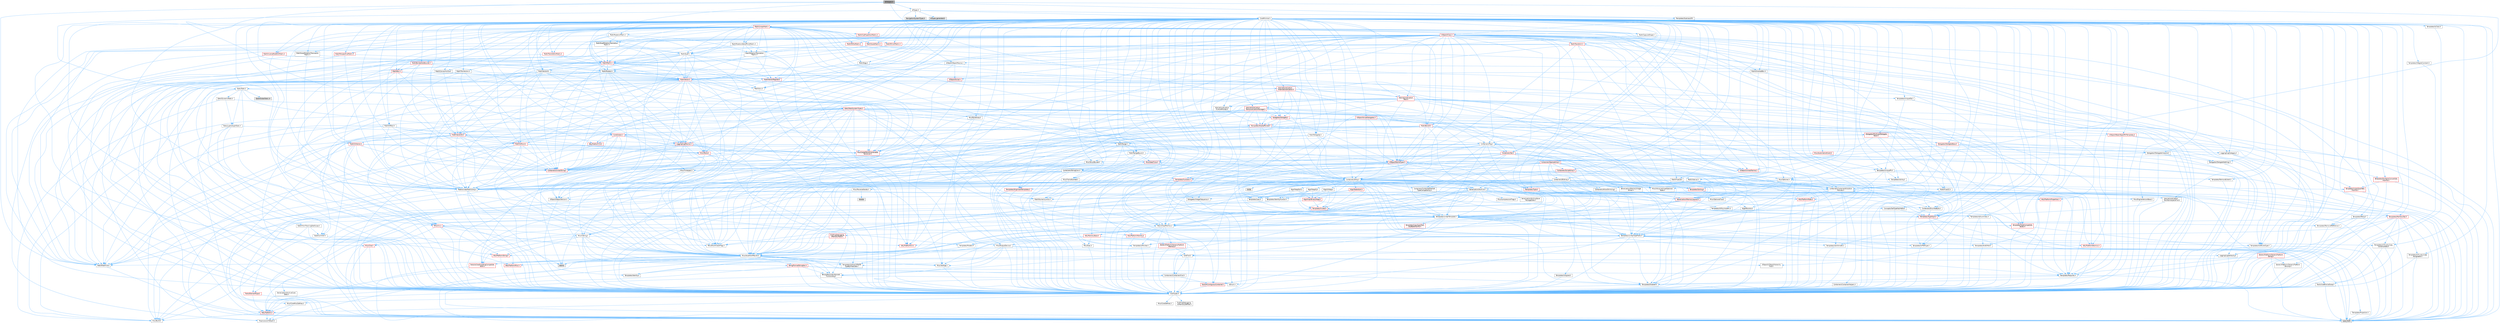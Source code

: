 digraph "AIHelpers.h"
{
 // INTERACTIVE_SVG=YES
 // LATEX_PDF_SIZE
  bgcolor="transparent";
  edge [fontname=Helvetica,fontsize=10,labelfontname=Helvetica,labelfontsize=10];
  node [fontname=Helvetica,fontsize=10,shape=box,height=0.2,width=0.4];
  Node1 [id="Node000001",label="AIHelpers.h",height=0.2,width=0.4,color="gray40", fillcolor="grey60", style="filled", fontcolor="black",tooltip=" "];
  Node1 -> Node2 [id="edge1_Node000001_Node000002",color="steelblue1",style="solid",tooltip=" "];
  Node2 [id="Node000002",label="AITypes.h",height=0.2,width=0.4,color="grey40", fillcolor="white", style="filled",URL="$dd/d64/AITypes_8h.html",tooltip=" "];
  Node2 -> Node3 [id="edge2_Node000002_Node000003",color="steelblue1",style="solid",tooltip=" "];
  Node3 [id="Node000003",label="CoreMinimal.h",height=0.2,width=0.4,color="grey40", fillcolor="white", style="filled",URL="$d7/d67/CoreMinimal_8h.html",tooltip=" "];
  Node3 -> Node4 [id="edge3_Node000003_Node000004",color="steelblue1",style="solid",tooltip=" "];
  Node4 [id="Node000004",label="CoreTypes.h",height=0.2,width=0.4,color="grey40", fillcolor="white", style="filled",URL="$dc/dec/CoreTypes_8h.html",tooltip=" "];
  Node4 -> Node5 [id="edge4_Node000004_Node000005",color="steelblue1",style="solid",tooltip=" "];
  Node5 [id="Node000005",label="HAL/Platform.h",height=0.2,width=0.4,color="red", fillcolor="#FFF0F0", style="filled",URL="$d9/dd0/Platform_8h.html",tooltip=" "];
  Node5 -> Node6 [id="edge5_Node000005_Node000006",color="steelblue1",style="solid",tooltip=" "];
  Node6 [id="Node000006",label="Misc/Build.h",height=0.2,width=0.4,color="grey40", fillcolor="white", style="filled",URL="$d3/dbb/Build_8h.html",tooltip=" "];
  Node5 -> Node8 [id="edge6_Node000005_Node000008",color="steelblue1",style="solid",tooltip=" "];
  Node8 [id="Node000008",label="type_traits",height=0.2,width=0.4,color="grey60", fillcolor="#E0E0E0", style="filled",tooltip=" "];
  Node5 -> Node9 [id="edge7_Node000005_Node000009",color="steelblue1",style="solid",tooltip=" "];
  Node9 [id="Node000009",label="PreprocessorHelpers.h",height=0.2,width=0.4,color="grey40", fillcolor="white", style="filled",URL="$db/ddb/PreprocessorHelpers_8h.html",tooltip=" "];
  Node4 -> Node15 [id="edge8_Node000004_Node000015",color="steelblue1",style="solid",tooltip=" "];
  Node15 [id="Node000015",label="ProfilingDebugging\l/UMemoryDefines.h",height=0.2,width=0.4,color="grey40", fillcolor="white", style="filled",URL="$d2/da2/UMemoryDefines_8h.html",tooltip=" "];
  Node4 -> Node16 [id="edge9_Node000004_Node000016",color="steelblue1",style="solid",tooltip=" "];
  Node16 [id="Node000016",label="Misc/CoreMiscDefines.h",height=0.2,width=0.4,color="grey40", fillcolor="white", style="filled",URL="$da/d38/CoreMiscDefines_8h.html",tooltip=" "];
  Node16 -> Node5 [id="edge10_Node000016_Node000005",color="steelblue1",style="solid",tooltip=" "];
  Node16 -> Node9 [id="edge11_Node000016_Node000009",color="steelblue1",style="solid",tooltip=" "];
  Node4 -> Node17 [id="edge12_Node000004_Node000017",color="steelblue1",style="solid",tooltip=" "];
  Node17 [id="Node000017",label="Misc/CoreDefines.h",height=0.2,width=0.4,color="grey40", fillcolor="white", style="filled",URL="$d3/dd2/CoreDefines_8h.html",tooltip=" "];
  Node3 -> Node18 [id="edge13_Node000003_Node000018",color="steelblue1",style="solid",tooltip=" "];
  Node18 [id="Node000018",label="CoreFwd.h",height=0.2,width=0.4,color="grey40", fillcolor="white", style="filled",URL="$d1/d1e/CoreFwd_8h.html",tooltip=" "];
  Node18 -> Node4 [id="edge14_Node000018_Node000004",color="steelblue1",style="solid",tooltip=" "];
  Node18 -> Node19 [id="edge15_Node000018_Node000019",color="steelblue1",style="solid",tooltip=" "];
  Node19 [id="Node000019",label="Containers/ContainersFwd.h",height=0.2,width=0.4,color="grey40", fillcolor="white", style="filled",URL="$d4/d0a/ContainersFwd_8h.html",tooltip=" "];
  Node19 -> Node5 [id="edge16_Node000019_Node000005",color="steelblue1",style="solid",tooltip=" "];
  Node19 -> Node4 [id="edge17_Node000019_Node000004",color="steelblue1",style="solid",tooltip=" "];
  Node19 -> Node20 [id="edge18_Node000019_Node000020",color="steelblue1",style="solid",tooltip=" "];
  Node20 [id="Node000020",label="Traits/IsContiguousContainer.h",height=0.2,width=0.4,color="red", fillcolor="#FFF0F0", style="filled",URL="$d5/d3c/IsContiguousContainer_8h.html",tooltip=" "];
  Node20 -> Node4 [id="edge19_Node000020_Node000004",color="steelblue1",style="solid",tooltip=" "];
  Node18 -> Node23 [id="edge20_Node000018_Node000023",color="steelblue1",style="solid",tooltip=" "];
  Node23 [id="Node000023",label="Math/MathFwd.h",height=0.2,width=0.4,color="grey40", fillcolor="white", style="filled",URL="$d2/d10/MathFwd_8h.html",tooltip=" "];
  Node23 -> Node5 [id="edge21_Node000023_Node000005",color="steelblue1",style="solid",tooltip=" "];
  Node18 -> Node24 [id="edge22_Node000018_Node000024",color="steelblue1",style="solid",tooltip=" "];
  Node24 [id="Node000024",label="UObject/UObjectHierarchy\lFwd.h",height=0.2,width=0.4,color="grey40", fillcolor="white", style="filled",URL="$d3/d13/UObjectHierarchyFwd_8h.html",tooltip=" "];
  Node3 -> Node24 [id="edge23_Node000003_Node000024",color="steelblue1",style="solid",tooltip=" "];
  Node3 -> Node19 [id="edge24_Node000003_Node000019",color="steelblue1",style="solid",tooltip=" "];
  Node3 -> Node25 [id="edge25_Node000003_Node000025",color="steelblue1",style="solid",tooltip=" "];
  Node25 [id="Node000025",label="Misc/VarArgs.h",height=0.2,width=0.4,color="grey40", fillcolor="white", style="filled",URL="$d5/d6f/VarArgs_8h.html",tooltip=" "];
  Node25 -> Node4 [id="edge26_Node000025_Node000004",color="steelblue1",style="solid",tooltip=" "];
  Node3 -> Node26 [id="edge27_Node000003_Node000026",color="steelblue1",style="solid",tooltip=" "];
  Node26 [id="Node000026",label="Logging/LogVerbosity.h",height=0.2,width=0.4,color="grey40", fillcolor="white", style="filled",URL="$d2/d8f/LogVerbosity_8h.html",tooltip=" "];
  Node26 -> Node4 [id="edge28_Node000026_Node000004",color="steelblue1",style="solid",tooltip=" "];
  Node3 -> Node27 [id="edge29_Node000003_Node000027",color="steelblue1",style="solid",tooltip=" "];
  Node27 [id="Node000027",label="Misc/OutputDevice.h",height=0.2,width=0.4,color="grey40", fillcolor="white", style="filled",URL="$d7/d32/OutputDevice_8h.html",tooltip=" "];
  Node27 -> Node18 [id="edge30_Node000027_Node000018",color="steelblue1",style="solid",tooltip=" "];
  Node27 -> Node4 [id="edge31_Node000027_Node000004",color="steelblue1",style="solid",tooltip=" "];
  Node27 -> Node26 [id="edge32_Node000027_Node000026",color="steelblue1",style="solid",tooltip=" "];
  Node27 -> Node25 [id="edge33_Node000027_Node000025",color="steelblue1",style="solid",tooltip=" "];
  Node27 -> Node28 [id="edge34_Node000027_Node000028",color="steelblue1",style="solid",tooltip=" "];
  Node28 [id="Node000028",label="Templates/IsArrayOrRefOf\lTypeByPredicate.h",height=0.2,width=0.4,color="grey40", fillcolor="white", style="filled",URL="$d6/da1/IsArrayOrRefOfTypeByPredicate_8h.html",tooltip=" "];
  Node28 -> Node4 [id="edge35_Node000028_Node000004",color="steelblue1",style="solid",tooltip=" "];
  Node27 -> Node29 [id="edge36_Node000027_Node000029",color="steelblue1",style="solid",tooltip=" "];
  Node29 [id="Node000029",label="Templates/IsValidVariadic\lFunctionArg.h",height=0.2,width=0.4,color="grey40", fillcolor="white", style="filled",URL="$d0/dc8/IsValidVariadicFunctionArg_8h.html",tooltip=" "];
  Node29 -> Node4 [id="edge37_Node000029_Node000004",color="steelblue1",style="solid",tooltip=" "];
  Node29 -> Node30 [id="edge38_Node000029_Node000030",color="steelblue1",style="solid",tooltip=" "];
  Node30 [id="Node000030",label="IsEnum.h",height=0.2,width=0.4,color="grey40", fillcolor="white", style="filled",URL="$d4/de5/IsEnum_8h.html",tooltip=" "];
  Node29 -> Node8 [id="edge39_Node000029_Node000008",color="steelblue1",style="solid",tooltip=" "];
  Node27 -> Node31 [id="edge40_Node000027_Node000031",color="steelblue1",style="solid",tooltip=" "];
  Node31 [id="Node000031",label="Traits/IsCharEncodingCompatible\lWith.h",height=0.2,width=0.4,color="red", fillcolor="#FFF0F0", style="filled",URL="$df/dd1/IsCharEncodingCompatibleWith_8h.html",tooltip=" "];
  Node31 -> Node8 [id="edge41_Node000031_Node000008",color="steelblue1",style="solid",tooltip=" "];
  Node3 -> Node33 [id="edge42_Node000003_Node000033",color="steelblue1",style="solid",tooltip=" "];
  Node33 [id="Node000033",label="HAL/PlatformCrt.h",height=0.2,width=0.4,color="red", fillcolor="#FFF0F0", style="filled",URL="$d8/d75/PlatformCrt_8h.html",tooltip=" "];
  Node3 -> Node43 [id="edge43_Node000003_Node000043",color="steelblue1",style="solid",tooltip=" "];
  Node43 [id="Node000043",label="HAL/PlatformMisc.h",height=0.2,width=0.4,color="red", fillcolor="#FFF0F0", style="filled",URL="$d0/df5/PlatformMisc_8h.html",tooltip=" "];
  Node43 -> Node4 [id="edge44_Node000043_Node000004",color="steelblue1",style="solid",tooltip=" "];
  Node3 -> Node62 [id="edge45_Node000003_Node000062",color="steelblue1",style="solid",tooltip=" "];
  Node62 [id="Node000062",label="Misc/AssertionMacros.h",height=0.2,width=0.4,color="grey40", fillcolor="white", style="filled",URL="$d0/dfa/AssertionMacros_8h.html",tooltip=" "];
  Node62 -> Node4 [id="edge46_Node000062_Node000004",color="steelblue1",style="solid",tooltip=" "];
  Node62 -> Node5 [id="edge47_Node000062_Node000005",color="steelblue1",style="solid",tooltip=" "];
  Node62 -> Node43 [id="edge48_Node000062_Node000043",color="steelblue1",style="solid",tooltip=" "];
  Node62 -> Node9 [id="edge49_Node000062_Node000009",color="steelblue1",style="solid",tooltip=" "];
  Node62 -> Node63 [id="edge50_Node000062_Node000063",color="steelblue1",style="solid",tooltip=" "];
  Node63 [id="Node000063",label="Templates/EnableIf.h",height=0.2,width=0.4,color="grey40", fillcolor="white", style="filled",URL="$d7/d60/EnableIf_8h.html",tooltip=" "];
  Node63 -> Node4 [id="edge51_Node000063_Node000004",color="steelblue1",style="solid",tooltip=" "];
  Node62 -> Node28 [id="edge52_Node000062_Node000028",color="steelblue1",style="solid",tooltip=" "];
  Node62 -> Node29 [id="edge53_Node000062_Node000029",color="steelblue1",style="solid",tooltip=" "];
  Node62 -> Node31 [id="edge54_Node000062_Node000031",color="steelblue1",style="solid",tooltip=" "];
  Node62 -> Node25 [id="edge55_Node000062_Node000025",color="steelblue1",style="solid",tooltip=" "];
  Node62 -> Node64 [id="edge56_Node000062_Node000064",color="steelblue1",style="solid",tooltip=" "];
  Node64 [id="Node000064",label="String/FormatStringSan.h",height=0.2,width=0.4,color="red", fillcolor="#FFF0F0", style="filled",URL="$d3/d8b/FormatStringSan_8h.html",tooltip=" "];
  Node64 -> Node8 [id="edge57_Node000064_Node000008",color="steelblue1",style="solid",tooltip=" "];
  Node64 -> Node4 [id="edge58_Node000064_Node000004",color="steelblue1",style="solid",tooltip=" "];
  Node64 -> Node65 [id="edge59_Node000064_Node000065",color="steelblue1",style="solid",tooltip=" "];
  Node65 [id="Node000065",label="Templates/Requires.h",height=0.2,width=0.4,color="grey40", fillcolor="white", style="filled",URL="$dc/d96/Requires_8h.html",tooltip=" "];
  Node65 -> Node63 [id="edge60_Node000065_Node000063",color="steelblue1",style="solid",tooltip=" "];
  Node65 -> Node8 [id="edge61_Node000065_Node000008",color="steelblue1",style="solid",tooltip=" "];
  Node64 -> Node66 [id="edge62_Node000064_Node000066",color="steelblue1",style="solid",tooltip=" "];
  Node66 [id="Node000066",label="Templates/Identity.h",height=0.2,width=0.4,color="grey40", fillcolor="white", style="filled",URL="$d0/dd5/Identity_8h.html",tooltip=" "];
  Node64 -> Node29 [id="edge63_Node000064_Node000029",color="steelblue1",style="solid",tooltip=" "];
  Node64 -> Node19 [id="edge64_Node000064_Node000019",color="steelblue1",style="solid",tooltip=" "];
  Node62 -> Node70 [id="edge65_Node000062_Node000070",color="steelblue1",style="solid",tooltip=" "];
  Node70 [id="Node000070",label="atomic",height=0.2,width=0.4,color="grey60", fillcolor="#E0E0E0", style="filled",tooltip=" "];
  Node3 -> Node71 [id="edge66_Node000003_Node000071",color="steelblue1",style="solid",tooltip=" "];
  Node71 [id="Node000071",label="Templates/IsPointer.h",height=0.2,width=0.4,color="grey40", fillcolor="white", style="filled",URL="$d7/d05/IsPointer_8h.html",tooltip=" "];
  Node71 -> Node4 [id="edge67_Node000071_Node000004",color="steelblue1",style="solid",tooltip=" "];
  Node3 -> Node72 [id="edge68_Node000003_Node000072",color="steelblue1",style="solid",tooltip=" "];
  Node72 [id="Node000072",label="HAL/PlatformMemory.h",height=0.2,width=0.4,color="red", fillcolor="#FFF0F0", style="filled",URL="$de/d68/PlatformMemory_8h.html",tooltip=" "];
  Node72 -> Node4 [id="edge69_Node000072_Node000004",color="steelblue1",style="solid",tooltip=" "];
  Node72 -> Node73 [id="edge70_Node000072_Node000073",color="steelblue1",style="solid",tooltip=" "];
  Node73 [id="Node000073",label="GenericPlatform/GenericPlatform\lMemory.h",height=0.2,width=0.4,color="red", fillcolor="#FFF0F0", style="filled",URL="$dd/d22/GenericPlatformMemory_8h.html",tooltip=" "];
  Node73 -> Node18 [id="edge71_Node000073_Node000018",color="steelblue1",style="solid",tooltip=" "];
  Node73 -> Node4 [id="edge72_Node000073_Node000004",color="steelblue1",style="solid",tooltip=" "];
  Node73 -> Node74 [id="edge73_Node000073_Node000074",color="steelblue1",style="solid",tooltip=" "];
  Node74 [id="Node000074",label="HAL/PlatformString.h",height=0.2,width=0.4,color="red", fillcolor="#FFF0F0", style="filled",URL="$db/db5/PlatformString_8h.html",tooltip=" "];
  Node74 -> Node4 [id="edge74_Node000074_Node000004",color="steelblue1",style="solid",tooltip=" "];
  Node3 -> Node55 [id="edge75_Node000003_Node000055",color="steelblue1",style="solid",tooltip=" "];
  Node55 [id="Node000055",label="HAL/PlatformAtomics.h",height=0.2,width=0.4,color="red", fillcolor="#FFF0F0", style="filled",URL="$d3/d36/PlatformAtomics_8h.html",tooltip=" "];
  Node55 -> Node4 [id="edge76_Node000055_Node000004",color="steelblue1",style="solid",tooltip=" "];
  Node3 -> Node77 [id="edge77_Node000003_Node000077",color="steelblue1",style="solid",tooltip=" "];
  Node77 [id="Node000077",label="Misc/Exec.h",height=0.2,width=0.4,color="grey40", fillcolor="white", style="filled",URL="$de/ddb/Exec_8h.html",tooltip=" "];
  Node77 -> Node4 [id="edge78_Node000077_Node000004",color="steelblue1",style="solid",tooltip=" "];
  Node77 -> Node62 [id="edge79_Node000077_Node000062",color="steelblue1",style="solid",tooltip=" "];
  Node3 -> Node78 [id="edge80_Node000003_Node000078",color="steelblue1",style="solid",tooltip=" "];
  Node78 [id="Node000078",label="HAL/MemoryBase.h",height=0.2,width=0.4,color="red", fillcolor="#FFF0F0", style="filled",URL="$d6/d9f/MemoryBase_8h.html",tooltip=" "];
  Node78 -> Node4 [id="edge81_Node000078_Node000004",color="steelblue1",style="solid",tooltip=" "];
  Node78 -> Node55 [id="edge82_Node000078_Node000055",color="steelblue1",style="solid",tooltip=" "];
  Node78 -> Node33 [id="edge83_Node000078_Node000033",color="steelblue1",style="solid",tooltip=" "];
  Node78 -> Node77 [id="edge84_Node000078_Node000077",color="steelblue1",style="solid",tooltip=" "];
  Node78 -> Node27 [id="edge85_Node000078_Node000027",color="steelblue1",style="solid",tooltip=" "];
  Node3 -> Node88 [id="edge86_Node000003_Node000088",color="steelblue1",style="solid",tooltip=" "];
  Node88 [id="Node000088",label="HAL/UnrealMemory.h",height=0.2,width=0.4,color="grey40", fillcolor="white", style="filled",URL="$d9/d96/UnrealMemory_8h.html",tooltip=" "];
  Node88 -> Node4 [id="edge87_Node000088_Node000004",color="steelblue1",style="solid",tooltip=" "];
  Node88 -> Node73 [id="edge88_Node000088_Node000073",color="steelblue1",style="solid",tooltip=" "];
  Node88 -> Node78 [id="edge89_Node000088_Node000078",color="steelblue1",style="solid",tooltip=" "];
  Node88 -> Node72 [id="edge90_Node000088_Node000072",color="steelblue1",style="solid",tooltip=" "];
  Node88 -> Node89 [id="edge91_Node000088_Node000089",color="steelblue1",style="solid",tooltip=" "];
  Node89 [id="Node000089",label="ProfilingDebugging\l/MemoryTrace.h",height=0.2,width=0.4,color="red", fillcolor="#FFF0F0", style="filled",URL="$da/dd7/MemoryTrace_8h.html",tooltip=" "];
  Node89 -> Node5 [id="edge92_Node000089_Node000005",color="steelblue1",style="solid",tooltip=" "];
  Node89 -> Node50 [id="edge93_Node000089_Node000050",color="steelblue1",style="solid",tooltip=" "];
  Node50 [id="Node000050",label="Misc/EnumClassFlags.h",height=0.2,width=0.4,color="grey40", fillcolor="white", style="filled",URL="$d8/de7/EnumClassFlags_8h.html",tooltip=" "];
  Node88 -> Node71 [id="edge94_Node000088_Node000071",color="steelblue1",style="solid",tooltip=" "];
  Node3 -> Node90 [id="edge95_Node000003_Node000090",color="steelblue1",style="solid",tooltip=" "];
  Node90 [id="Node000090",label="Templates/IsArithmetic.h",height=0.2,width=0.4,color="grey40", fillcolor="white", style="filled",URL="$d2/d5d/IsArithmetic_8h.html",tooltip=" "];
  Node90 -> Node4 [id="edge96_Node000090_Node000004",color="steelblue1",style="solid",tooltip=" "];
  Node3 -> Node84 [id="edge97_Node000003_Node000084",color="steelblue1",style="solid",tooltip=" "];
  Node84 [id="Node000084",label="Templates/AndOrNot.h",height=0.2,width=0.4,color="grey40", fillcolor="white", style="filled",URL="$db/d0a/AndOrNot_8h.html",tooltip=" "];
  Node84 -> Node4 [id="edge98_Node000084_Node000004",color="steelblue1",style="solid",tooltip=" "];
  Node3 -> Node91 [id="edge99_Node000003_Node000091",color="steelblue1",style="solid",tooltip=" "];
  Node91 [id="Node000091",label="Templates/IsPODType.h",height=0.2,width=0.4,color="grey40", fillcolor="white", style="filled",URL="$d7/db1/IsPODType_8h.html",tooltip=" "];
  Node91 -> Node4 [id="edge100_Node000091_Node000004",color="steelblue1",style="solid",tooltip=" "];
  Node3 -> Node92 [id="edge101_Node000003_Node000092",color="steelblue1",style="solid",tooltip=" "];
  Node92 [id="Node000092",label="Templates/IsUECoreType.h",height=0.2,width=0.4,color="grey40", fillcolor="white", style="filled",URL="$d1/db8/IsUECoreType_8h.html",tooltip=" "];
  Node92 -> Node4 [id="edge102_Node000092_Node000004",color="steelblue1",style="solid",tooltip=" "];
  Node92 -> Node8 [id="edge103_Node000092_Node000008",color="steelblue1",style="solid",tooltip=" "];
  Node3 -> Node85 [id="edge104_Node000003_Node000085",color="steelblue1",style="solid",tooltip=" "];
  Node85 [id="Node000085",label="Templates/IsTriviallyCopy\lConstructible.h",height=0.2,width=0.4,color="grey40", fillcolor="white", style="filled",URL="$d3/d78/IsTriviallyCopyConstructible_8h.html",tooltip=" "];
  Node85 -> Node4 [id="edge105_Node000085_Node000004",color="steelblue1",style="solid",tooltip=" "];
  Node85 -> Node8 [id="edge106_Node000085_Node000008",color="steelblue1",style="solid",tooltip=" "];
  Node3 -> Node93 [id="edge107_Node000003_Node000093",color="steelblue1",style="solid",tooltip=" "];
  Node93 [id="Node000093",label="Templates/UnrealTypeTraits.h",height=0.2,width=0.4,color="grey40", fillcolor="white", style="filled",URL="$d2/d2d/UnrealTypeTraits_8h.html",tooltip=" "];
  Node93 -> Node4 [id="edge108_Node000093_Node000004",color="steelblue1",style="solid",tooltip=" "];
  Node93 -> Node71 [id="edge109_Node000093_Node000071",color="steelblue1",style="solid",tooltip=" "];
  Node93 -> Node62 [id="edge110_Node000093_Node000062",color="steelblue1",style="solid",tooltip=" "];
  Node93 -> Node84 [id="edge111_Node000093_Node000084",color="steelblue1",style="solid",tooltip=" "];
  Node93 -> Node63 [id="edge112_Node000093_Node000063",color="steelblue1",style="solid",tooltip=" "];
  Node93 -> Node90 [id="edge113_Node000093_Node000090",color="steelblue1",style="solid",tooltip=" "];
  Node93 -> Node30 [id="edge114_Node000093_Node000030",color="steelblue1",style="solid",tooltip=" "];
  Node93 -> Node94 [id="edge115_Node000093_Node000094",color="steelblue1",style="solid",tooltip=" "];
  Node94 [id="Node000094",label="Templates/Models.h",height=0.2,width=0.4,color="grey40", fillcolor="white", style="filled",URL="$d3/d0c/Models_8h.html",tooltip=" "];
  Node94 -> Node66 [id="edge116_Node000094_Node000066",color="steelblue1",style="solid",tooltip=" "];
  Node93 -> Node91 [id="edge117_Node000093_Node000091",color="steelblue1",style="solid",tooltip=" "];
  Node93 -> Node92 [id="edge118_Node000093_Node000092",color="steelblue1",style="solid",tooltip=" "];
  Node93 -> Node85 [id="edge119_Node000093_Node000085",color="steelblue1",style="solid",tooltip=" "];
  Node3 -> Node63 [id="edge120_Node000003_Node000063",color="steelblue1",style="solid",tooltip=" "];
  Node3 -> Node95 [id="edge121_Node000003_Node000095",color="steelblue1",style="solid",tooltip=" "];
  Node95 [id="Node000095",label="Templates/RemoveReference.h",height=0.2,width=0.4,color="grey40", fillcolor="white", style="filled",URL="$da/dbe/RemoveReference_8h.html",tooltip=" "];
  Node95 -> Node4 [id="edge122_Node000095_Node000004",color="steelblue1",style="solid",tooltip=" "];
  Node3 -> Node96 [id="edge123_Node000003_Node000096",color="steelblue1",style="solid",tooltip=" "];
  Node96 [id="Node000096",label="Templates/IntegralConstant.h",height=0.2,width=0.4,color="grey40", fillcolor="white", style="filled",URL="$db/d1b/IntegralConstant_8h.html",tooltip=" "];
  Node96 -> Node4 [id="edge124_Node000096_Node000004",color="steelblue1",style="solid",tooltip=" "];
  Node3 -> Node97 [id="edge125_Node000003_Node000097",color="steelblue1",style="solid",tooltip=" "];
  Node97 [id="Node000097",label="Templates/IsClass.h",height=0.2,width=0.4,color="grey40", fillcolor="white", style="filled",URL="$db/dcb/IsClass_8h.html",tooltip=" "];
  Node97 -> Node4 [id="edge126_Node000097_Node000004",color="steelblue1",style="solid",tooltip=" "];
  Node3 -> Node98 [id="edge127_Node000003_Node000098",color="steelblue1",style="solid",tooltip=" "];
  Node98 [id="Node000098",label="Templates/TypeCompatible\lBytes.h",height=0.2,width=0.4,color="red", fillcolor="#FFF0F0", style="filled",URL="$df/d0a/TypeCompatibleBytes_8h.html",tooltip=" "];
  Node98 -> Node4 [id="edge128_Node000098_Node000004",color="steelblue1",style="solid",tooltip=" "];
  Node98 -> Node8 [id="edge129_Node000098_Node000008",color="steelblue1",style="solid",tooltip=" "];
  Node3 -> Node20 [id="edge130_Node000003_Node000020",color="steelblue1",style="solid",tooltip=" "];
  Node3 -> Node99 [id="edge131_Node000003_Node000099",color="steelblue1",style="solid",tooltip=" "];
  Node99 [id="Node000099",label="Templates/UnrealTemplate.h",height=0.2,width=0.4,color="grey40", fillcolor="white", style="filled",URL="$d4/d24/UnrealTemplate_8h.html",tooltip=" "];
  Node99 -> Node4 [id="edge132_Node000099_Node000004",color="steelblue1",style="solid",tooltip=" "];
  Node99 -> Node71 [id="edge133_Node000099_Node000071",color="steelblue1",style="solid",tooltip=" "];
  Node99 -> Node88 [id="edge134_Node000099_Node000088",color="steelblue1",style="solid",tooltip=" "];
  Node99 -> Node100 [id="edge135_Node000099_Node000100",color="steelblue1",style="solid",tooltip=" "];
  Node100 [id="Node000100",label="Templates/CopyQualifiers\lAndRefsFromTo.h",height=0.2,width=0.4,color="red", fillcolor="#FFF0F0", style="filled",URL="$d3/db3/CopyQualifiersAndRefsFromTo_8h.html",tooltip=" "];
  Node99 -> Node93 [id="edge136_Node000099_Node000093",color="steelblue1",style="solid",tooltip=" "];
  Node99 -> Node95 [id="edge137_Node000099_Node000095",color="steelblue1",style="solid",tooltip=" "];
  Node99 -> Node65 [id="edge138_Node000099_Node000065",color="steelblue1",style="solid",tooltip=" "];
  Node99 -> Node98 [id="edge139_Node000099_Node000098",color="steelblue1",style="solid",tooltip=" "];
  Node99 -> Node66 [id="edge140_Node000099_Node000066",color="steelblue1",style="solid",tooltip=" "];
  Node99 -> Node20 [id="edge141_Node000099_Node000020",color="steelblue1",style="solid",tooltip=" "];
  Node99 -> Node102 [id="edge142_Node000099_Node000102",color="steelblue1",style="solid",tooltip=" "];
  Node102 [id="Node000102",label="Traits/UseBitwiseSwap.h",height=0.2,width=0.4,color="grey40", fillcolor="white", style="filled",URL="$db/df3/UseBitwiseSwap_8h.html",tooltip=" "];
  Node102 -> Node4 [id="edge143_Node000102_Node000004",color="steelblue1",style="solid",tooltip=" "];
  Node102 -> Node8 [id="edge144_Node000102_Node000008",color="steelblue1",style="solid",tooltip=" "];
  Node99 -> Node8 [id="edge145_Node000099_Node000008",color="steelblue1",style="solid",tooltip=" "];
  Node3 -> Node48 [id="edge146_Node000003_Node000048",color="steelblue1",style="solid",tooltip=" "];
  Node48 [id="Node000048",label="Math/NumericLimits.h",height=0.2,width=0.4,color="grey40", fillcolor="white", style="filled",URL="$df/d1b/NumericLimits_8h.html",tooltip=" "];
  Node48 -> Node4 [id="edge147_Node000048_Node000004",color="steelblue1",style="solid",tooltip=" "];
  Node3 -> Node103 [id="edge148_Node000003_Node000103",color="steelblue1",style="solid",tooltip=" "];
  Node103 [id="Node000103",label="HAL/PlatformMath.h",height=0.2,width=0.4,color="red", fillcolor="#FFF0F0", style="filled",URL="$dc/d53/PlatformMath_8h.html",tooltip=" "];
  Node103 -> Node4 [id="edge149_Node000103_Node000004",color="steelblue1",style="solid",tooltip=" "];
  Node3 -> Node86 [id="edge150_Node000003_Node000086",color="steelblue1",style="solid",tooltip=" "];
  Node86 [id="Node000086",label="Templates/IsTriviallyCopy\lAssignable.h",height=0.2,width=0.4,color="grey40", fillcolor="white", style="filled",URL="$d2/df2/IsTriviallyCopyAssignable_8h.html",tooltip=" "];
  Node86 -> Node4 [id="edge151_Node000086_Node000004",color="steelblue1",style="solid",tooltip=" "];
  Node86 -> Node8 [id="edge152_Node000086_Node000008",color="steelblue1",style="solid",tooltip=" "];
  Node3 -> Node111 [id="edge153_Node000003_Node000111",color="steelblue1",style="solid",tooltip=" "];
  Node111 [id="Node000111",label="Templates/MemoryOps.h",height=0.2,width=0.4,color="red", fillcolor="#FFF0F0", style="filled",URL="$db/dea/MemoryOps_8h.html",tooltip=" "];
  Node111 -> Node4 [id="edge154_Node000111_Node000004",color="steelblue1",style="solid",tooltip=" "];
  Node111 -> Node88 [id="edge155_Node000111_Node000088",color="steelblue1",style="solid",tooltip=" "];
  Node111 -> Node86 [id="edge156_Node000111_Node000086",color="steelblue1",style="solid",tooltip=" "];
  Node111 -> Node85 [id="edge157_Node000111_Node000085",color="steelblue1",style="solid",tooltip=" "];
  Node111 -> Node65 [id="edge158_Node000111_Node000065",color="steelblue1",style="solid",tooltip=" "];
  Node111 -> Node93 [id="edge159_Node000111_Node000093",color="steelblue1",style="solid",tooltip=" "];
  Node111 -> Node102 [id="edge160_Node000111_Node000102",color="steelblue1",style="solid",tooltip=" "];
  Node111 -> Node8 [id="edge161_Node000111_Node000008",color="steelblue1",style="solid",tooltip=" "];
  Node3 -> Node112 [id="edge162_Node000003_Node000112",color="steelblue1",style="solid",tooltip=" "];
  Node112 [id="Node000112",label="Containers/ContainerAllocation\lPolicies.h",height=0.2,width=0.4,color="grey40", fillcolor="white", style="filled",URL="$d7/dff/ContainerAllocationPolicies_8h.html",tooltip=" "];
  Node112 -> Node4 [id="edge163_Node000112_Node000004",color="steelblue1",style="solid",tooltip=" "];
  Node112 -> Node113 [id="edge164_Node000112_Node000113",color="steelblue1",style="solid",tooltip=" "];
  Node113 [id="Node000113",label="Containers/ContainerHelpers.h",height=0.2,width=0.4,color="grey40", fillcolor="white", style="filled",URL="$d7/d33/ContainerHelpers_8h.html",tooltip=" "];
  Node113 -> Node4 [id="edge165_Node000113_Node000004",color="steelblue1",style="solid",tooltip=" "];
  Node112 -> Node112 [id="edge166_Node000112_Node000112",color="steelblue1",style="solid",tooltip=" "];
  Node112 -> Node103 [id="edge167_Node000112_Node000103",color="steelblue1",style="solid",tooltip=" "];
  Node112 -> Node88 [id="edge168_Node000112_Node000088",color="steelblue1",style="solid",tooltip=" "];
  Node112 -> Node48 [id="edge169_Node000112_Node000048",color="steelblue1",style="solid",tooltip=" "];
  Node112 -> Node62 [id="edge170_Node000112_Node000062",color="steelblue1",style="solid",tooltip=" "];
  Node112 -> Node114 [id="edge171_Node000112_Node000114",color="steelblue1",style="solid",tooltip=" "];
  Node114 [id="Node000114",label="Templates/IsPolymorphic.h",height=0.2,width=0.4,color="grey40", fillcolor="white", style="filled",URL="$dc/d20/IsPolymorphic_8h.html",tooltip=" "];
  Node112 -> Node111 [id="edge172_Node000112_Node000111",color="steelblue1",style="solid",tooltip=" "];
  Node112 -> Node98 [id="edge173_Node000112_Node000098",color="steelblue1",style="solid",tooltip=" "];
  Node112 -> Node8 [id="edge174_Node000112_Node000008",color="steelblue1",style="solid",tooltip=" "];
  Node3 -> Node115 [id="edge175_Node000003_Node000115",color="steelblue1",style="solid",tooltip=" "];
  Node115 [id="Node000115",label="Templates/IsEnumClass.h",height=0.2,width=0.4,color="grey40", fillcolor="white", style="filled",URL="$d7/d15/IsEnumClass_8h.html",tooltip=" "];
  Node115 -> Node4 [id="edge176_Node000115_Node000004",color="steelblue1",style="solid",tooltip=" "];
  Node115 -> Node84 [id="edge177_Node000115_Node000084",color="steelblue1",style="solid",tooltip=" "];
  Node3 -> Node116 [id="edge178_Node000003_Node000116",color="steelblue1",style="solid",tooltip=" "];
  Node116 [id="Node000116",label="HAL/PlatformProperties.h",height=0.2,width=0.4,color="red", fillcolor="#FFF0F0", style="filled",URL="$d9/db0/PlatformProperties_8h.html",tooltip=" "];
  Node116 -> Node4 [id="edge179_Node000116_Node000004",color="steelblue1",style="solid",tooltip=" "];
  Node3 -> Node119 [id="edge180_Node000003_Node000119",color="steelblue1",style="solid",tooltip=" "];
  Node119 [id="Node000119",label="Misc/EngineVersionBase.h",height=0.2,width=0.4,color="grey40", fillcolor="white", style="filled",URL="$d5/d2b/EngineVersionBase_8h.html",tooltip=" "];
  Node119 -> Node4 [id="edge181_Node000119_Node000004",color="steelblue1",style="solid",tooltip=" "];
  Node3 -> Node120 [id="edge182_Node000003_Node000120",color="steelblue1",style="solid",tooltip=" "];
  Node120 [id="Node000120",label="Internationalization\l/TextNamespaceFwd.h",height=0.2,width=0.4,color="grey40", fillcolor="white", style="filled",URL="$d8/d97/TextNamespaceFwd_8h.html",tooltip=" "];
  Node120 -> Node4 [id="edge183_Node000120_Node000004",color="steelblue1",style="solid",tooltip=" "];
  Node3 -> Node121 [id="edge184_Node000003_Node000121",color="steelblue1",style="solid",tooltip=" "];
  Node121 [id="Node000121",label="Serialization/Archive.h",height=0.2,width=0.4,color="grey40", fillcolor="white", style="filled",URL="$d7/d3b/Archive_8h.html",tooltip=" "];
  Node121 -> Node18 [id="edge185_Node000121_Node000018",color="steelblue1",style="solid",tooltip=" "];
  Node121 -> Node4 [id="edge186_Node000121_Node000004",color="steelblue1",style="solid",tooltip=" "];
  Node121 -> Node116 [id="edge187_Node000121_Node000116",color="steelblue1",style="solid",tooltip=" "];
  Node121 -> Node120 [id="edge188_Node000121_Node000120",color="steelblue1",style="solid",tooltip=" "];
  Node121 -> Node23 [id="edge189_Node000121_Node000023",color="steelblue1",style="solid",tooltip=" "];
  Node121 -> Node62 [id="edge190_Node000121_Node000062",color="steelblue1",style="solid",tooltip=" "];
  Node121 -> Node6 [id="edge191_Node000121_Node000006",color="steelblue1",style="solid",tooltip=" "];
  Node121 -> Node49 [id="edge192_Node000121_Node000049",color="steelblue1",style="solid",tooltip=" "];
  Node49 [id="Node000049",label="Misc/CompressionFlags.h",height=0.2,width=0.4,color="grey40", fillcolor="white", style="filled",URL="$d9/d76/CompressionFlags_8h.html",tooltip=" "];
  Node121 -> Node119 [id="edge193_Node000121_Node000119",color="steelblue1",style="solid",tooltip=" "];
  Node121 -> Node25 [id="edge194_Node000121_Node000025",color="steelblue1",style="solid",tooltip=" "];
  Node121 -> Node122 [id="edge195_Node000121_Node000122",color="steelblue1",style="solid",tooltip=" "];
  Node122 [id="Node000122",label="Serialization/ArchiveCook\lData.h",height=0.2,width=0.4,color="grey40", fillcolor="white", style="filled",URL="$dc/db6/ArchiveCookData_8h.html",tooltip=" "];
  Node122 -> Node5 [id="edge196_Node000122_Node000005",color="steelblue1",style="solid",tooltip=" "];
  Node121 -> Node123 [id="edge197_Node000121_Node000123",color="steelblue1",style="solid",tooltip=" "];
  Node123 [id="Node000123",label="Serialization/ArchiveSave\lPackageData.h",height=0.2,width=0.4,color="grey40", fillcolor="white", style="filled",URL="$d1/d37/ArchiveSavePackageData_8h.html",tooltip=" "];
  Node121 -> Node63 [id="edge198_Node000121_Node000063",color="steelblue1",style="solid",tooltip=" "];
  Node121 -> Node28 [id="edge199_Node000121_Node000028",color="steelblue1",style="solid",tooltip=" "];
  Node121 -> Node115 [id="edge200_Node000121_Node000115",color="steelblue1",style="solid",tooltip=" "];
  Node121 -> Node108 [id="edge201_Node000121_Node000108",color="steelblue1",style="solid",tooltip=" "];
  Node108 [id="Node000108",label="Templates/IsSigned.h",height=0.2,width=0.4,color="grey40", fillcolor="white", style="filled",URL="$d8/dd8/IsSigned_8h.html",tooltip=" "];
  Node108 -> Node4 [id="edge202_Node000108_Node000004",color="steelblue1",style="solid",tooltip=" "];
  Node121 -> Node29 [id="edge203_Node000121_Node000029",color="steelblue1",style="solid",tooltip=" "];
  Node121 -> Node99 [id="edge204_Node000121_Node000099",color="steelblue1",style="solid",tooltip=" "];
  Node121 -> Node31 [id="edge205_Node000121_Node000031",color="steelblue1",style="solid",tooltip=" "];
  Node121 -> Node124 [id="edge206_Node000121_Node000124",color="steelblue1",style="solid",tooltip=" "];
  Node124 [id="Node000124",label="UObject/ObjectVersion.h",height=0.2,width=0.4,color="grey40", fillcolor="white", style="filled",URL="$da/d63/ObjectVersion_8h.html",tooltip=" "];
  Node124 -> Node4 [id="edge207_Node000124_Node000004",color="steelblue1",style="solid",tooltip=" "];
  Node3 -> Node125 [id="edge208_Node000003_Node000125",color="steelblue1",style="solid",tooltip=" "];
  Node125 [id="Node000125",label="Templates/Less.h",height=0.2,width=0.4,color="grey40", fillcolor="white", style="filled",URL="$de/dc8/Less_8h.html",tooltip=" "];
  Node125 -> Node4 [id="edge209_Node000125_Node000004",color="steelblue1",style="solid",tooltip=" "];
  Node125 -> Node99 [id="edge210_Node000125_Node000099",color="steelblue1",style="solid",tooltip=" "];
  Node3 -> Node126 [id="edge211_Node000003_Node000126",color="steelblue1",style="solid",tooltip=" "];
  Node126 [id="Node000126",label="Templates/Sorting.h",height=0.2,width=0.4,color="red", fillcolor="#FFF0F0", style="filled",URL="$d3/d9e/Sorting_8h.html",tooltip=" "];
  Node126 -> Node4 [id="edge212_Node000126_Node000004",color="steelblue1",style="solid",tooltip=" "];
  Node126 -> Node103 [id="edge213_Node000126_Node000103",color="steelblue1",style="solid",tooltip=" "];
  Node126 -> Node125 [id="edge214_Node000126_Node000125",color="steelblue1",style="solid",tooltip=" "];
  Node3 -> Node137 [id="edge215_Node000003_Node000137",color="steelblue1",style="solid",tooltip=" "];
  Node137 [id="Node000137",label="Misc/Char.h",height=0.2,width=0.4,color="red", fillcolor="#FFF0F0", style="filled",URL="$d0/d58/Char_8h.html",tooltip=" "];
  Node137 -> Node4 [id="edge216_Node000137_Node000004",color="steelblue1",style="solid",tooltip=" "];
  Node137 -> Node8 [id="edge217_Node000137_Node000008",color="steelblue1",style="solid",tooltip=" "];
  Node3 -> Node140 [id="edge218_Node000003_Node000140",color="steelblue1",style="solid",tooltip=" "];
  Node140 [id="Node000140",label="GenericPlatform/GenericPlatform\lStricmp.h",height=0.2,width=0.4,color="grey40", fillcolor="white", style="filled",URL="$d2/d86/GenericPlatformStricmp_8h.html",tooltip=" "];
  Node140 -> Node4 [id="edge219_Node000140_Node000004",color="steelblue1",style="solid",tooltip=" "];
  Node3 -> Node141 [id="edge220_Node000003_Node000141",color="steelblue1",style="solid",tooltip=" "];
  Node141 [id="Node000141",label="GenericPlatform/GenericPlatform\lString.h",height=0.2,width=0.4,color="red", fillcolor="#FFF0F0", style="filled",URL="$dd/d20/GenericPlatformString_8h.html",tooltip=" "];
  Node141 -> Node4 [id="edge221_Node000141_Node000004",color="steelblue1",style="solid",tooltip=" "];
  Node141 -> Node140 [id="edge222_Node000141_Node000140",color="steelblue1",style="solid",tooltip=" "];
  Node141 -> Node63 [id="edge223_Node000141_Node000063",color="steelblue1",style="solid",tooltip=" "];
  Node141 -> Node31 [id="edge224_Node000141_Node000031",color="steelblue1",style="solid",tooltip=" "];
  Node141 -> Node8 [id="edge225_Node000141_Node000008",color="steelblue1",style="solid",tooltip=" "];
  Node3 -> Node74 [id="edge226_Node000003_Node000074",color="steelblue1",style="solid",tooltip=" "];
  Node3 -> Node144 [id="edge227_Node000003_Node000144",color="steelblue1",style="solid",tooltip=" "];
  Node144 [id="Node000144",label="Misc/CString.h",height=0.2,width=0.4,color="grey40", fillcolor="white", style="filled",URL="$d2/d49/CString_8h.html",tooltip=" "];
  Node144 -> Node4 [id="edge228_Node000144_Node000004",color="steelblue1",style="solid",tooltip=" "];
  Node144 -> Node33 [id="edge229_Node000144_Node000033",color="steelblue1",style="solid",tooltip=" "];
  Node144 -> Node74 [id="edge230_Node000144_Node000074",color="steelblue1",style="solid",tooltip=" "];
  Node144 -> Node62 [id="edge231_Node000144_Node000062",color="steelblue1",style="solid",tooltip=" "];
  Node144 -> Node137 [id="edge232_Node000144_Node000137",color="steelblue1",style="solid",tooltip=" "];
  Node144 -> Node25 [id="edge233_Node000144_Node000025",color="steelblue1",style="solid",tooltip=" "];
  Node144 -> Node28 [id="edge234_Node000144_Node000028",color="steelblue1",style="solid",tooltip=" "];
  Node144 -> Node29 [id="edge235_Node000144_Node000029",color="steelblue1",style="solid",tooltip=" "];
  Node144 -> Node31 [id="edge236_Node000144_Node000031",color="steelblue1",style="solid",tooltip=" "];
  Node3 -> Node145 [id="edge237_Node000003_Node000145",color="steelblue1",style="solid",tooltip=" "];
  Node145 [id="Node000145",label="Misc/Crc.h",height=0.2,width=0.4,color="red", fillcolor="#FFF0F0", style="filled",URL="$d4/dd2/Crc_8h.html",tooltip=" "];
  Node145 -> Node4 [id="edge238_Node000145_Node000004",color="steelblue1",style="solid",tooltip=" "];
  Node145 -> Node74 [id="edge239_Node000145_Node000074",color="steelblue1",style="solid",tooltip=" "];
  Node145 -> Node62 [id="edge240_Node000145_Node000062",color="steelblue1",style="solid",tooltip=" "];
  Node145 -> Node144 [id="edge241_Node000145_Node000144",color="steelblue1",style="solid",tooltip=" "];
  Node145 -> Node137 [id="edge242_Node000145_Node000137",color="steelblue1",style="solid",tooltip=" "];
  Node145 -> Node93 [id="edge243_Node000145_Node000093",color="steelblue1",style="solid",tooltip=" "];
  Node3 -> Node136 [id="edge244_Node000003_Node000136",color="steelblue1",style="solid",tooltip=" "];
  Node136 [id="Node000136",label="Math/UnrealMathUtility.h",height=0.2,width=0.4,color="grey40", fillcolor="white", style="filled",URL="$db/db8/UnrealMathUtility_8h.html",tooltip=" "];
  Node136 -> Node4 [id="edge245_Node000136_Node000004",color="steelblue1",style="solid",tooltip=" "];
  Node136 -> Node62 [id="edge246_Node000136_Node000062",color="steelblue1",style="solid",tooltip=" "];
  Node136 -> Node103 [id="edge247_Node000136_Node000103",color="steelblue1",style="solid",tooltip=" "];
  Node136 -> Node23 [id="edge248_Node000136_Node000023",color="steelblue1",style="solid",tooltip=" "];
  Node136 -> Node66 [id="edge249_Node000136_Node000066",color="steelblue1",style="solid",tooltip=" "];
  Node136 -> Node65 [id="edge250_Node000136_Node000065",color="steelblue1",style="solid",tooltip=" "];
  Node3 -> Node146 [id="edge251_Node000003_Node000146",color="steelblue1",style="solid",tooltip=" "];
  Node146 [id="Node000146",label="Containers/UnrealString.h",height=0.2,width=0.4,color="red", fillcolor="#FFF0F0", style="filled",URL="$d5/dba/UnrealString_8h.html",tooltip=" "];
  Node3 -> Node150 [id="edge252_Node000003_Node000150",color="steelblue1",style="solid",tooltip=" "];
  Node150 [id="Node000150",label="Containers/Array.h",height=0.2,width=0.4,color="grey40", fillcolor="white", style="filled",URL="$df/dd0/Array_8h.html",tooltip=" "];
  Node150 -> Node4 [id="edge253_Node000150_Node000004",color="steelblue1",style="solid",tooltip=" "];
  Node150 -> Node62 [id="edge254_Node000150_Node000062",color="steelblue1",style="solid",tooltip=" "];
  Node150 -> Node151 [id="edge255_Node000150_Node000151",color="steelblue1",style="solid",tooltip=" "];
  Node151 [id="Node000151",label="Misc/IntrusiveUnsetOptional\lState.h",height=0.2,width=0.4,color="grey40", fillcolor="white", style="filled",URL="$d2/d0a/IntrusiveUnsetOptionalState_8h.html",tooltip=" "];
  Node151 -> Node152 [id="edge256_Node000151_Node000152",color="steelblue1",style="solid",tooltip=" "];
  Node152 [id="Node000152",label="Misc/OptionalFwd.h",height=0.2,width=0.4,color="grey40", fillcolor="white", style="filled",URL="$dc/d50/OptionalFwd_8h.html",tooltip=" "];
  Node150 -> Node153 [id="edge257_Node000150_Node000153",color="steelblue1",style="solid",tooltip=" "];
  Node153 [id="Node000153",label="Misc/ReverseIterate.h",height=0.2,width=0.4,color="grey40", fillcolor="white", style="filled",URL="$db/de3/ReverseIterate_8h.html",tooltip=" "];
  Node153 -> Node5 [id="edge258_Node000153_Node000005",color="steelblue1",style="solid",tooltip=" "];
  Node153 -> Node154 [id="edge259_Node000153_Node000154",color="steelblue1",style="solid",tooltip=" "];
  Node154 [id="Node000154",label="iterator",height=0.2,width=0.4,color="grey60", fillcolor="#E0E0E0", style="filled",tooltip=" "];
  Node150 -> Node88 [id="edge260_Node000150_Node000088",color="steelblue1",style="solid",tooltip=" "];
  Node150 -> Node93 [id="edge261_Node000150_Node000093",color="steelblue1",style="solid",tooltip=" "];
  Node150 -> Node99 [id="edge262_Node000150_Node000099",color="steelblue1",style="solid",tooltip=" "];
  Node150 -> Node155 [id="edge263_Node000150_Node000155",color="steelblue1",style="solid",tooltip=" "];
  Node155 [id="Node000155",label="Containers/AllowShrinking.h",height=0.2,width=0.4,color="grey40", fillcolor="white", style="filled",URL="$d7/d1a/AllowShrinking_8h.html",tooltip=" "];
  Node155 -> Node4 [id="edge264_Node000155_Node000004",color="steelblue1",style="solid",tooltip=" "];
  Node150 -> Node112 [id="edge265_Node000150_Node000112",color="steelblue1",style="solid",tooltip=" "];
  Node150 -> Node156 [id="edge266_Node000150_Node000156",color="steelblue1",style="solid",tooltip=" "];
  Node156 [id="Node000156",label="Containers/ContainerElement\lTypeCompatibility.h",height=0.2,width=0.4,color="grey40", fillcolor="white", style="filled",URL="$df/ddf/ContainerElementTypeCompatibility_8h.html",tooltip=" "];
  Node156 -> Node4 [id="edge267_Node000156_Node000004",color="steelblue1",style="solid",tooltip=" "];
  Node156 -> Node93 [id="edge268_Node000156_Node000093",color="steelblue1",style="solid",tooltip=" "];
  Node150 -> Node121 [id="edge269_Node000150_Node000121",color="steelblue1",style="solid",tooltip=" "];
  Node150 -> Node157 [id="edge270_Node000150_Node000157",color="steelblue1",style="solid",tooltip=" "];
  Node157 [id="Node000157",label="Serialization/MemoryImage\lWriter.h",height=0.2,width=0.4,color="grey40", fillcolor="white", style="filled",URL="$d0/d08/MemoryImageWriter_8h.html",tooltip=" "];
  Node157 -> Node4 [id="edge271_Node000157_Node000004",color="steelblue1",style="solid",tooltip=" "];
  Node157 -> Node158 [id="edge272_Node000157_Node000158",color="steelblue1",style="solid",tooltip=" "];
  Node158 [id="Node000158",label="Serialization/MemoryLayout.h",height=0.2,width=0.4,color="red", fillcolor="#FFF0F0", style="filled",URL="$d7/d66/MemoryLayout_8h.html",tooltip=" "];
  Node158 -> Node161 [id="edge273_Node000158_Node000161",color="steelblue1",style="solid",tooltip=" "];
  Node161 [id="Node000161",label="Containers/EnumAsByte.h",height=0.2,width=0.4,color="grey40", fillcolor="white", style="filled",URL="$d6/d9a/EnumAsByte_8h.html",tooltip=" "];
  Node161 -> Node4 [id="edge274_Node000161_Node000004",color="steelblue1",style="solid",tooltip=" "];
  Node161 -> Node91 [id="edge275_Node000161_Node000091",color="steelblue1",style="solid",tooltip=" "];
  Node161 -> Node162 [id="edge276_Node000161_Node000162",color="steelblue1",style="solid",tooltip=" "];
  Node162 [id="Node000162",label="Templates/TypeHash.h",height=0.2,width=0.4,color="red", fillcolor="#FFF0F0", style="filled",URL="$d1/d62/TypeHash_8h.html",tooltip=" "];
  Node162 -> Node4 [id="edge277_Node000162_Node000004",color="steelblue1",style="solid",tooltip=" "];
  Node162 -> Node65 [id="edge278_Node000162_Node000065",color="steelblue1",style="solid",tooltip=" "];
  Node162 -> Node145 [id="edge279_Node000162_Node000145",color="steelblue1",style="solid",tooltip=" "];
  Node162 -> Node8 [id="edge280_Node000162_Node000008",color="steelblue1",style="solid",tooltip=" "];
  Node158 -> Node88 [id="edge281_Node000158_Node000088",color="steelblue1",style="solid",tooltip=" "];
  Node158 -> Node63 [id="edge282_Node000158_Node000063",color="steelblue1",style="solid",tooltip=" "];
  Node158 -> Node114 [id="edge283_Node000158_Node000114",color="steelblue1",style="solid",tooltip=" "];
  Node158 -> Node94 [id="edge284_Node000158_Node000094",color="steelblue1",style="solid",tooltip=" "];
  Node158 -> Node99 [id="edge285_Node000158_Node000099",color="steelblue1",style="solid",tooltip=" "];
  Node150 -> Node166 [id="edge286_Node000150_Node000166",color="steelblue1",style="solid",tooltip=" "];
  Node166 [id="Node000166",label="Algo/Heapify.h",height=0.2,width=0.4,color="grey40", fillcolor="white", style="filled",URL="$d0/d2a/Heapify_8h.html",tooltip=" "];
  Node166 -> Node133 [id="edge287_Node000166_Node000133",color="steelblue1",style="solid",tooltip=" "];
  Node133 [id="Node000133",label="Algo/Impl/BinaryHeap.h",height=0.2,width=0.4,color="red", fillcolor="#FFF0F0", style="filled",URL="$d7/da3/Algo_2Impl_2BinaryHeap_8h.html",tooltip=" "];
  Node133 -> Node129 [id="edge288_Node000133_Node000129",color="steelblue1",style="solid",tooltip=" "];
  Node129 [id="Node000129",label="Templates/Invoke.h",height=0.2,width=0.4,color="red", fillcolor="#FFF0F0", style="filled",URL="$d7/deb/Invoke_8h.html",tooltip=" "];
  Node129 -> Node4 [id="edge289_Node000129_Node000004",color="steelblue1",style="solid",tooltip=" "];
  Node129 -> Node99 [id="edge290_Node000129_Node000099",color="steelblue1",style="solid",tooltip=" "];
  Node129 -> Node8 [id="edge291_Node000129_Node000008",color="steelblue1",style="solid",tooltip=" "];
  Node133 -> Node134 [id="edge292_Node000133_Node000134",color="steelblue1",style="solid",tooltip=" "];
  Node134 [id="Node000134",label="Templates/Projection.h",height=0.2,width=0.4,color="grey40", fillcolor="white", style="filled",URL="$d7/df0/Projection_8h.html",tooltip=" "];
  Node134 -> Node8 [id="edge293_Node000134_Node000008",color="steelblue1",style="solid",tooltip=" "];
  Node133 -> Node8 [id="edge294_Node000133_Node000008",color="steelblue1",style="solid",tooltip=" "];
  Node166 -> Node128 [id="edge295_Node000166_Node000128",color="steelblue1",style="solid",tooltip=" "];
  Node128 [id="Node000128",label="Templates/IdentityFunctor.h",height=0.2,width=0.4,color="grey40", fillcolor="white", style="filled",URL="$d7/d2e/IdentityFunctor_8h.html",tooltip=" "];
  Node128 -> Node5 [id="edge296_Node000128_Node000005",color="steelblue1",style="solid",tooltip=" "];
  Node166 -> Node129 [id="edge297_Node000166_Node000129",color="steelblue1",style="solid",tooltip=" "];
  Node166 -> Node125 [id="edge298_Node000166_Node000125",color="steelblue1",style="solid",tooltip=" "];
  Node166 -> Node99 [id="edge299_Node000166_Node000099",color="steelblue1",style="solid",tooltip=" "];
  Node150 -> Node167 [id="edge300_Node000150_Node000167",color="steelblue1",style="solid",tooltip=" "];
  Node167 [id="Node000167",label="Algo/HeapSort.h",height=0.2,width=0.4,color="grey40", fillcolor="white", style="filled",URL="$d3/d92/HeapSort_8h.html",tooltip=" "];
  Node167 -> Node133 [id="edge301_Node000167_Node000133",color="steelblue1",style="solid",tooltip=" "];
  Node167 -> Node128 [id="edge302_Node000167_Node000128",color="steelblue1",style="solid",tooltip=" "];
  Node167 -> Node125 [id="edge303_Node000167_Node000125",color="steelblue1",style="solid",tooltip=" "];
  Node167 -> Node99 [id="edge304_Node000167_Node000099",color="steelblue1",style="solid",tooltip=" "];
  Node150 -> Node168 [id="edge305_Node000150_Node000168",color="steelblue1",style="solid",tooltip=" "];
  Node168 [id="Node000168",label="Algo/IsHeap.h",height=0.2,width=0.4,color="grey40", fillcolor="white", style="filled",URL="$de/d32/IsHeap_8h.html",tooltip=" "];
  Node168 -> Node133 [id="edge306_Node000168_Node000133",color="steelblue1",style="solid",tooltip=" "];
  Node168 -> Node128 [id="edge307_Node000168_Node000128",color="steelblue1",style="solid",tooltip=" "];
  Node168 -> Node129 [id="edge308_Node000168_Node000129",color="steelblue1",style="solid",tooltip=" "];
  Node168 -> Node125 [id="edge309_Node000168_Node000125",color="steelblue1",style="solid",tooltip=" "];
  Node168 -> Node99 [id="edge310_Node000168_Node000099",color="steelblue1",style="solid",tooltip=" "];
  Node150 -> Node133 [id="edge311_Node000150_Node000133",color="steelblue1",style="solid",tooltip=" "];
  Node150 -> Node169 [id="edge312_Node000150_Node000169",color="steelblue1",style="solid",tooltip=" "];
  Node169 [id="Node000169",label="Algo/StableSort.h",height=0.2,width=0.4,color="red", fillcolor="#FFF0F0", style="filled",URL="$d7/d3c/StableSort_8h.html",tooltip=" "];
  Node169 -> Node128 [id="edge313_Node000169_Node000128",color="steelblue1",style="solid",tooltip=" "];
  Node169 -> Node129 [id="edge314_Node000169_Node000129",color="steelblue1",style="solid",tooltip=" "];
  Node169 -> Node125 [id="edge315_Node000169_Node000125",color="steelblue1",style="solid",tooltip=" "];
  Node169 -> Node99 [id="edge316_Node000169_Node000099",color="steelblue1",style="solid",tooltip=" "];
  Node150 -> Node171 [id="edge317_Node000150_Node000171",color="steelblue1",style="solid",tooltip=" "];
  Node171 [id="Node000171",label="Concepts/GetTypeHashable.h",height=0.2,width=0.4,color="grey40", fillcolor="white", style="filled",URL="$d3/da2/GetTypeHashable_8h.html",tooltip=" "];
  Node171 -> Node4 [id="edge318_Node000171_Node000004",color="steelblue1",style="solid",tooltip=" "];
  Node171 -> Node162 [id="edge319_Node000171_Node000162",color="steelblue1",style="solid",tooltip=" "];
  Node150 -> Node128 [id="edge320_Node000150_Node000128",color="steelblue1",style="solid",tooltip=" "];
  Node150 -> Node129 [id="edge321_Node000150_Node000129",color="steelblue1",style="solid",tooltip=" "];
  Node150 -> Node125 [id="edge322_Node000150_Node000125",color="steelblue1",style="solid",tooltip=" "];
  Node150 -> Node172 [id="edge323_Node000150_Node000172",color="steelblue1",style="solid",tooltip=" "];
  Node172 [id="Node000172",label="Templates/LosesQualifiers\lFromTo.h",height=0.2,width=0.4,color="red", fillcolor="#FFF0F0", style="filled",URL="$d2/db3/LosesQualifiersFromTo_8h.html",tooltip=" "];
  Node172 -> Node8 [id="edge324_Node000172_Node000008",color="steelblue1",style="solid",tooltip=" "];
  Node150 -> Node65 [id="edge325_Node000150_Node000065",color="steelblue1",style="solid",tooltip=" "];
  Node150 -> Node126 [id="edge326_Node000150_Node000126",color="steelblue1",style="solid",tooltip=" "];
  Node150 -> Node173 [id="edge327_Node000150_Node000173",color="steelblue1",style="solid",tooltip=" "];
  Node173 [id="Node000173",label="Templates/AlignmentTemplates.h",height=0.2,width=0.4,color="red", fillcolor="#FFF0F0", style="filled",URL="$dd/d32/AlignmentTemplates_8h.html",tooltip=" "];
  Node173 -> Node4 [id="edge328_Node000173_Node000004",color="steelblue1",style="solid",tooltip=" "];
  Node173 -> Node71 [id="edge329_Node000173_Node000071",color="steelblue1",style="solid",tooltip=" "];
  Node150 -> Node46 [id="edge330_Node000150_Node000046",color="steelblue1",style="solid",tooltip=" "];
  Node46 [id="Node000046",label="Traits/ElementType.h",height=0.2,width=0.4,color="red", fillcolor="#FFF0F0", style="filled",URL="$d5/d4f/ElementType_8h.html",tooltip=" "];
  Node46 -> Node5 [id="edge331_Node000046_Node000005",color="steelblue1",style="solid",tooltip=" "];
  Node46 -> Node8 [id="edge332_Node000046_Node000008",color="steelblue1",style="solid",tooltip=" "];
  Node150 -> Node109 [id="edge333_Node000150_Node000109",color="steelblue1",style="solid",tooltip=" "];
  Node109 [id="Node000109",label="limits",height=0.2,width=0.4,color="grey60", fillcolor="#E0E0E0", style="filled",tooltip=" "];
  Node150 -> Node8 [id="edge334_Node000150_Node000008",color="steelblue1",style="solid",tooltip=" "];
  Node3 -> Node174 [id="edge335_Node000003_Node000174",color="steelblue1",style="solid",tooltip=" "];
  Node174 [id="Node000174",label="Misc/FrameNumber.h",height=0.2,width=0.4,color="grey40", fillcolor="white", style="filled",URL="$dd/dbd/FrameNumber_8h.html",tooltip=" "];
  Node174 -> Node4 [id="edge336_Node000174_Node000004",color="steelblue1",style="solid",tooltip=" "];
  Node174 -> Node48 [id="edge337_Node000174_Node000048",color="steelblue1",style="solid",tooltip=" "];
  Node174 -> Node136 [id="edge338_Node000174_Node000136",color="steelblue1",style="solid",tooltip=" "];
  Node174 -> Node63 [id="edge339_Node000174_Node000063",color="steelblue1",style="solid",tooltip=" "];
  Node174 -> Node93 [id="edge340_Node000174_Node000093",color="steelblue1",style="solid",tooltip=" "];
  Node3 -> Node175 [id="edge341_Node000003_Node000175",color="steelblue1",style="solid",tooltip=" "];
  Node175 [id="Node000175",label="Misc/Timespan.h",height=0.2,width=0.4,color="grey40", fillcolor="white", style="filled",URL="$da/dd9/Timespan_8h.html",tooltip=" "];
  Node175 -> Node4 [id="edge342_Node000175_Node000004",color="steelblue1",style="solid",tooltip=" "];
  Node175 -> Node176 [id="edge343_Node000175_Node000176",color="steelblue1",style="solid",tooltip=" "];
  Node176 [id="Node000176",label="Math/Interval.h",height=0.2,width=0.4,color="grey40", fillcolor="white", style="filled",URL="$d1/d55/Interval_8h.html",tooltip=" "];
  Node176 -> Node4 [id="edge344_Node000176_Node000004",color="steelblue1",style="solid",tooltip=" "];
  Node176 -> Node90 [id="edge345_Node000176_Node000090",color="steelblue1",style="solid",tooltip=" "];
  Node176 -> Node93 [id="edge346_Node000176_Node000093",color="steelblue1",style="solid",tooltip=" "];
  Node176 -> Node48 [id="edge347_Node000176_Node000048",color="steelblue1",style="solid",tooltip=" "];
  Node176 -> Node136 [id="edge348_Node000176_Node000136",color="steelblue1",style="solid",tooltip=" "];
  Node175 -> Node136 [id="edge349_Node000175_Node000136",color="steelblue1",style="solid",tooltip=" "];
  Node175 -> Node62 [id="edge350_Node000175_Node000062",color="steelblue1",style="solid",tooltip=" "];
  Node3 -> Node177 [id="edge351_Node000003_Node000177",color="steelblue1",style="solid",tooltip=" "];
  Node177 [id="Node000177",label="Containers/StringConv.h",height=0.2,width=0.4,color="grey40", fillcolor="white", style="filled",URL="$d3/ddf/StringConv_8h.html",tooltip=" "];
  Node177 -> Node4 [id="edge352_Node000177_Node000004",color="steelblue1",style="solid",tooltip=" "];
  Node177 -> Node62 [id="edge353_Node000177_Node000062",color="steelblue1",style="solid",tooltip=" "];
  Node177 -> Node112 [id="edge354_Node000177_Node000112",color="steelblue1",style="solid",tooltip=" "];
  Node177 -> Node150 [id="edge355_Node000177_Node000150",color="steelblue1",style="solid",tooltip=" "];
  Node177 -> Node144 [id="edge356_Node000177_Node000144",color="steelblue1",style="solid",tooltip=" "];
  Node177 -> Node178 [id="edge357_Node000177_Node000178",color="steelblue1",style="solid",tooltip=" "];
  Node178 [id="Node000178",label="Templates/IsArray.h",height=0.2,width=0.4,color="grey40", fillcolor="white", style="filled",URL="$d8/d8d/IsArray_8h.html",tooltip=" "];
  Node178 -> Node4 [id="edge358_Node000178_Node000004",color="steelblue1",style="solid",tooltip=" "];
  Node177 -> Node99 [id="edge359_Node000177_Node000099",color="steelblue1",style="solid",tooltip=" "];
  Node177 -> Node93 [id="edge360_Node000177_Node000093",color="steelblue1",style="solid",tooltip=" "];
  Node177 -> Node46 [id="edge361_Node000177_Node000046",color="steelblue1",style="solid",tooltip=" "];
  Node177 -> Node31 [id="edge362_Node000177_Node000031",color="steelblue1",style="solid",tooltip=" "];
  Node177 -> Node20 [id="edge363_Node000177_Node000020",color="steelblue1",style="solid",tooltip=" "];
  Node177 -> Node8 [id="edge364_Node000177_Node000008",color="steelblue1",style="solid",tooltip=" "];
  Node3 -> Node179 [id="edge365_Node000003_Node000179",color="steelblue1",style="solid",tooltip=" "];
  Node179 [id="Node000179",label="UObject/UnrealNames.h",height=0.2,width=0.4,color="red", fillcolor="#FFF0F0", style="filled",URL="$d8/db1/UnrealNames_8h.html",tooltip=" "];
  Node179 -> Node4 [id="edge366_Node000179_Node000004",color="steelblue1",style="solid",tooltip=" "];
  Node3 -> Node181 [id="edge367_Node000003_Node000181",color="steelblue1",style="solid",tooltip=" "];
  Node181 [id="Node000181",label="UObject/NameTypes.h",height=0.2,width=0.4,color="red", fillcolor="#FFF0F0", style="filled",URL="$d6/d35/NameTypes_8h.html",tooltip=" "];
  Node181 -> Node4 [id="edge368_Node000181_Node000004",color="steelblue1",style="solid",tooltip=" "];
  Node181 -> Node62 [id="edge369_Node000181_Node000062",color="steelblue1",style="solid",tooltip=" "];
  Node181 -> Node88 [id="edge370_Node000181_Node000088",color="steelblue1",style="solid",tooltip=" "];
  Node181 -> Node93 [id="edge371_Node000181_Node000093",color="steelblue1",style="solid",tooltip=" "];
  Node181 -> Node99 [id="edge372_Node000181_Node000099",color="steelblue1",style="solid",tooltip=" "];
  Node181 -> Node146 [id="edge373_Node000181_Node000146",color="steelblue1",style="solid",tooltip=" "];
  Node181 -> Node177 [id="edge374_Node000181_Node000177",color="steelblue1",style="solid",tooltip=" "];
  Node181 -> Node179 [id="edge375_Node000181_Node000179",color="steelblue1",style="solid",tooltip=" "];
  Node181 -> Node158 [id="edge376_Node000181_Node000158",color="steelblue1",style="solid",tooltip=" "];
  Node181 -> Node151 [id="edge377_Node000181_Node000151",color="steelblue1",style="solid",tooltip=" "];
  Node3 -> Node189 [id="edge378_Node000003_Node000189",color="steelblue1",style="solid",tooltip=" "];
  Node189 [id="Node000189",label="Misc/Parse.h",height=0.2,width=0.4,color="red", fillcolor="#FFF0F0", style="filled",URL="$dc/d71/Parse_8h.html",tooltip=" "];
  Node189 -> Node146 [id="edge379_Node000189_Node000146",color="steelblue1",style="solid",tooltip=" "];
  Node189 -> Node4 [id="edge380_Node000189_Node000004",color="steelblue1",style="solid",tooltip=" "];
  Node189 -> Node33 [id="edge381_Node000189_Node000033",color="steelblue1",style="solid",tooltip=" "];
  Node189 -> Node6 [id="edge382_Node000189_Node000006",color="steelblue1",style="solid",tooltip=" "];
  Node189 -> Node50 [id="edge383_Node000189_Node000050",color="steelblue1",style="solid",tooltip=" "];
  Node189 -> Node190 [id="edge384_Node000189_Node000190",color="steelblue1",style="solid",tooltip=" "];
  Node190 [id="Node000190",label="Templates/Function.h",height=0.2,width=0.4,color="red", fillcolor="#FFF0F0", style="filled",URL="$df/df5/Function_8h.html",tooltip=" "];
  Node190 -> Node4 [id="edge385_Node000190_Node000004",color="steelblue1",style="solid",tooltip=" "];
  Node190 -> Node62 [id="edge386_Node000190_Node000062",color="steelblue1",style="solid",tooltip=" "];
  Node190 -> Node151 [id="edge387_Node000190_Node000151",color="steelblue1",style="solid",tooltip=" "];
  Node190 -> Node88 [id="edge388_Node000190_Node000088",color="steelblue1",style="solid",tooltip=" "];
  Node190 -> Node93 [id="edge389_Node000190_Node000093",color="steelblue1",style="solid",tooltip=" "];
  Node190 -> Node129 [id="edge390_Node000190_Node000129",color="steelblue1",style="solid",tooltip=" "];
  Node190 -> Node99 [id="edge391_Node000190_Node000099",color="steelblue1",style="solid",tooltip=" "];
  Node190 -> Node65 [id="edge392_Node000190_Node000065",color="steelblue1",style="solid",tooltip=" "];
  Node190 -> Node136 [id="edge393_Node000190_Node000136",color="steelblue1",style="solid",tooltip=" "];
  Node190 -> Node8 [id="edge394_Node000190_Node000008",color="steelblue1",style="solid",tooltip=" "];
  Node3 -> Node173 [id="edge395_Node000003_Node000173",color="steelblue1",style="solid",tooltip=" "];
  Node3 -> Node192 [id="edge396_Node000003_Node000192",color="steelblue1",style="solid",tooltip=" "];
  Node192 [id="Node000192",label="Misc/StructBuilder.h",height=0.2,width=0.4,color="grey40", fillcolor="white", style="filled",URL="$d9/db3/StructBuilder_8h.html",tooltip=" "];
  Node192 -> Node4 [id="edge397_Node000192_Node000004",color="steelblue1",style="solid",tooltip=" "];
  Node192 -> Node136 [id="edge398_Node000192_Node000136",color="steelblue1",style="solid",tooltip=" "];
  Node192 -> Node173 [id="edge399_Node000192_Node000173",color="steelblue1",style="solid",tooltip=" "];
  Node3 -> Node105 [id="edge400_Node000003_Node000105",color="steelblue1",style="solid",tooltip=" "];
  Node105 [id="Node000105",label="Templates/Decay.h",height=0.2,width=0.4,color="grey40", fillcolor="white", style="filled",URL="$dd/d0f/Decay_8h.html",tooltip=" "];
  Node105 -> Node4 [id="edge401_Node000105_Node000004",color="steelblue1",style="solid",tooltip=" "];
  Node105 -> Node95 [id="edge402_Node000105_Node000095",color="steelblue1",style="solid",tooltip=" "];
  Node105 -> Node8 [id="edge403_Node000105_Node000008",color="steelblue1",style="solid",tooltip=" "];
  Node3 -> Node193 [id="edge404_Node000003_Node000193",color="steelblue1",style="solid",tooltip=" "];
  Node193 [id="Node000193",label="Templates/PointerIsConvertible\lFromTo.h",height=0.2,width=0.4,color="red", fillcolor="#FFF0F0", style="filled",URL="$d6/d65/PointerIsConvertibleFromTo_8h.html",tooltip=" "];
  Node193 -> Node4 [id="edge405_Node000193_Node000004",color="steelblue1",style="solid",tooltip=" "];
  Node193 -> Node172 [id="edge406_Node000193_Node000172",color="steelblue1",style="solid",tooltip=" "];
  Node193 -> Node8 [id="edge407_Node000193_Node000008",color="steelblue1",style="solid",tooltip=" "];
  Node3 -> Node129 [id="edge408_Node000003_Node000129",color="steelblue1",style="solid",tooltip=" "];
  Node3 -> Node190 [id="edge409_Node000003_Node000190",color="steelblue1",style="solid",tooltip=" "];
  Node3 -> Node162 [id="edge410_Node000003_Node000162",color="steelblue1",style="solid",tooltip=" "];
  Node3 -> Node194 [id="edge411_Node000003_Node000194",color="steelblue1",style="solid",tooltip=" "];
  Node194 [id="Node000194",label="Containers/ScriptArray.h",height=0.2,width=0.4,color="red", fillcolor="#FFF0F0", style="filled",URL="$dc/daf/ScriptArray_8h.html",tooltip=" "];
  Node194 -> Node4 [id="edge412_Node000194_Node000004",color="steelblue1",style="solid",tooltip=" "];
  Node194 -> Node62 [id="edge413_Node000194_Node000062",color="steelblue1",style="solid",tooltip=" "];
  Node194 -> Node88 [id="edge414_Node000194_Node000088",color="steelblue1",style="solid",tooltip=" "];
  Node194 -> Node155 [id="edge415_Node000194_Node000155",color="steelblue1",style="solid",tooltip=" "];
  Node194 -> Node112 [id="edge416_Node000194_Node000112",color="steelblue1",style="solid",tooltip=" "];
  Node194 -> Node150 [id="edge417_Node000194_Node000150",color="steelblue1",style="solid",tooltip=" "];
  Node3 -> Node195 [id="edge418_Node000003_Node000195",color="steelblue1",style="solid",tooltip=" "];
  Node195 [id="Node000195",label="Containers/BitArray.h",height=0.2,width=0.4,color="grey40", fillcolor="white", style="filled",URL="$d1/de4/BitArray_8h.html",tooltip=" "];
  Node195 -> Node112 [id="edge419_Node000195_Node000112",color="steelblue1",style="solid",tooltip=" "];
  Node195 -> Node4 [id="edge420_Node000195_Node000004",color="steelblue1",style="solid",tooltip=" "];
  Node195 -> Node55 [id="edge421_Node000195_Node000055",color="steelblue1",style="solid",tooltip=" "];
  Node195 -> Node88 [id="edge422_Node000195_Node000088",color="steelblue1",style="solid",tooltip=" "];
  Node195 -> Node136 [id="edge423_Node000195_Node000136",color="steelblue1",style="solid",tooltip=" "];
  Node195 -> Node62 [id="edge424_Node000195_Node000062",color="steelblue1",style="solid",tooltip=" "];
  Node195 -> Node50 [id="edge425_Node000195_Node000050",color="steelblue1",style="solid",tooltip=" "];
  Node195 -> Node121 [id="edge426_Node000195_Node000121",color="steelblue1",style="solid",tooltip=" "];
  Node195 -> Node157 [id="edge427_Node000195_Node000157",color="steelblue1",style="solid",tooltip=" "];
  Node195 -> Node158 [id="edge428_Node000195_Node000158",color="steelblue1",style="solid",tooltip=" "];
  Node195 -> Node63 [id="edge429_Node000195_Node000063",color="steelblue1",style="solid",tooltip=" "];
  Node195 -> Node129 [id="edge430_Node000195_Node000129",color="steelblue1",style="solid",tooltip=" "];
  Node195 -> Node99 [id="edge431_Node000195_Node000099",color="steelblue1",style="solid",tooltip=" "];
  Node195 -> Node93 [id="edge432_Node000195_Node000093",color="steelblue1",style="solid",tooltip=" "];
  Node3 -> Node196 [id="edge433_Node000003_Node000196",color="steelblue1",style="solid",tooltip=" "];
  Node196 [id="Node000196",label="Containers/SparseArray.h",height=0.2,width=0.4,color="red", fillcolor="#FFF0F0", style="filled",URL="$d5/dbf/SparseArray_8h.html",tooltip=" "];
  Node196 -> Node4 [id="edge434_Node000196_Node000004",color="steelblue1",style="solid",tooltip=" "];
  Node196 -> Node62 [id="edge435_Node000196_Node000062",color="steelblue1",style="solid",tooltip=" "];
  Node196 -> Node88 [id="edge436_Node000196_Node000088",color="steelblue1",style="solid",tooltip=" "];
  Node196 -> Node93 [id="edge437_Node000196_Node000093",color="steelblue1",style="solid",tooltip=" "];
  Node196 -> Node99 [id="edge438_Node000196_Node000099",color="steelblue1",style="solid",tooltip=" "];
  Node196 -> Node112 [id="edge439_Node000196_Node000112",color="steelblue1",style="solid",tooltip=" "];
  Node196 -> Node125 [id="edge440_Node000196_Node000125",color="steelblue1",style="solid",tooltip=" "];
  Node196 -> Node150 [id="edge441_Node000196_Node000150",color="steelblue1",style="solid",tooltip=" "];
  Node196 -> Node136 [id="edge442_Node000196_Node000136",color="steelblue1",style="solid",tooltip=" "];
  Node196 -> Node194 [id="edge443_Node000196_Node000194",color="steelblue1",style="solid",tooltip=" "];
  Node196 -> Node195 [id="edge444_Node000196_Node000195",color="steelblue1",style="solid",tooltip=" "];
  Node196 -> Node157 [id="edge445_Node000196_Node000157",color="steelblue1",style="solid",tooltip=" "];
  Node196 -> Node146 [id="edge446_Node000196_Node000146",color="steelblue1",style="solid",tooltip=" "];
  Node196 -> Node151 [id="edge447_Node000196_Node000151",color="steelblue1",style="solid",tooltip=" "];
  Node3 -> Node212 [id="edge448_Node000003_Node000212",color="steelblue1",style="solid",tooltip=" "];
  Node212 [id="Node000212",label="Containers/Set.h",height=0.2,width=0.4,color="red", fillcolor="#FFF0F0", style="filled",URL="$d4/d45/Set_8h.html",tooltip=" "];
  Node212 -> Node112 [id="edge449_Node000212_Node000112",color="steelblue1",style="solid",tooltip=" "];
  Node212 -> Node156 [id="edge450_Node000212_Node000156",color="steelblue1",style="solid",tooltip=" "];
  Node212 -> Node196 [id="edge451_Node000212_Node000196",color="steelblue1",style="solid",tooltip=" "];
  Node212 -> Node19 [id="edge452_Node000212_Node000019",color="steelblue1",style="solid",tooltip=" "];
  Node212 -> Node136 [id="edge453_Node000212_Node000136",color="steelblue1",style="solid",tooltip=" "];
  Node212 -> Node62 [id="edge454_Node000212_Node000062",color="steelblue1",style="solid",tooltip=" "];
  Node212 -> Node192 [id="edge455_Node000212_Node000192",color="steelblue1",style="solid",tooltip=" "];
  Node212 -> Node157 [id="edge456_Node000212_Node000157",color="steelblue1",style="solid",tooltip=" "];
  Node212 -> Node190 [id="edge457_Node000212_Node000190",color="steelblue1",style="solid",tooltip=" "];
  Node212 -> Node126 [id="edge458_Node000212_Node000126",color="steelblue1",style="solid",tooltip=" "];
  Node212 -> Node162 [id="edge459_Node000212_Node000162",color="steelblue1",style="solid",tooltip=" "];
  Node212 -> Node99 [id="edge460_Node000212_Node000099",color="steelblue1",style="solid",tooltip=" "];
  Node212 -> Node8 [id="edge461_Node000212_Node000008",color="steelblue1",style="solid",tooltip=" "];
  Node3 -> Node215 [id="edge462_Node000003_Node000215",color="steelblue1",style="solid",tooltip=" "];
  Node215 [id="Node000215",label="Algo/Reverse.h",height=0.2,width=0.4,color="grey40", fillcolor="white", style="filled",URL="$d5/d93/Reverse_8h.html",tooltip=" "];
  Node215 -> Node4 [id="edge463_Node000215_Node000004",color="steelblue1",style="solid",tooltip=" "];
  Node215 -> Node99 [id="edge464_Node000215_Node000099",color="steelblue1",style="solid",tooltip=" "];
  Node3 -> Node216 [id="edge465_Node000003_Node000216",color="steelblue1",style="solid",tooltip=" "];
  Node216 [id="Node000216",label="Containers/Map.h",height=0.2,width=0.4,color="grey40", fillcolor="white", style="filled",URL="$df/d79/Map_8h.html",tooltip=" "];
  Node216 -> Node4 [id="edge466_Node000216_Node000004",color="steelblue1",style="solid",tooltip=" "];
  Node216 -> Node215 [id="edge467_Node000216_Node000215",color="steelblue1",style="solid",tooltip=" "];
  Node216 -> Node156 [id="edge468_Node000216_Node000156",color="steelblue1",style="solid",tooltip=" "];
  Node216 -> Node212 [id="edge469_Node000216_Node000212",color="steelblue1",style="solid",tooltip=" "];
  Node216 -> Node146 [id="edge470_Node000216_Node000146",color="steelblue1",style="solid",tooltip=" "];
  Node216 -> Node62 [id="edge471_Node000216_Node000062",color="steelblue1",style="solid",tooltip=" "];
  Node216 -> Node192 [id="edge472_Node000216_Node000192",color="steelblue1",style="solid",tooltip=" "];
  Node216 -> Node190 [id="edge473_Node000216_Node000190",color="steelblue1",style="solid",tooltip=" "];
  Node216 -> Node126 [id="edge474_Node000216_Node000126",color="steelblue1",style="solid",tooltip=" "];
  Node216 -> Node217 [id="edge475_Node000216_Node000217",color="steelblue1",style="solid",tooltip=" "];
  Node217 [id="Node000217",label="Templates/Tuple.h",height=0.2,width=0.4,color="red", fillcolor="#FFF0F0", style="filled",URL="$d2/d4f/Tuple_8h.html",tooltip=" "];
  Node217 -> Node4 [id="edge476_Node000217_Node000004",color="steelblue1",style="solid",tooltip=" "];
  Node217 -> Node99 [id="edge477_Node000217_Node000099",color="steelblue1",style="solid",tooltip=" "];
  Node217 -> Node218 [id="edge478_Node000217_Node000218",color="steelblue1",style="solid",tooltip=" "];
  Node218 [id="Node000218",label="Delegates/IntegerSequence.h",height=0.2,width=0.4,color="grey40", fillcolor="white", style="filled",URL="$d2/dcc/IntegerSequence_8h.html",tooltip=" "];
  Node218 -> Node4 [id="edge479_Node000218_Node000004",color="steelblue1",style="solid",tooltip=" "];
  Node217 -> Node129 [id="edge480_Node000217_Node000129",color="steelblue1",style="solid",tooltip=" "];
  Node217 -> Node158 [id="edge481_Node000217_Node000158",color="steelblue1",style="solid",tooltip=" "];
  Node217 -> Node65 [id="edge482_Node000217_Node000065",color="steelblue1",style="solid",tooltip=" "];
  Node217 -> Node162 [id="edge483_Node000217_Node000162",color="steelblue1",style="solid",tooltip=" "];
  Node217 -> Node8 [id="edge484_Node000217_Node000008",color="steelblue1",style="solid",tooltip=" "];
  Node216 -> Node99 [id="edge485_Node000216_Node000099",color="steelblue1",style="solid",tooltip=" "];
  Node216 -> Node93 [id="edge486_Node000216_Node000093",color="steelblue1",style="solid",tooltip=" "];
  Node216 -> Node8 [id="edge487_Node000216_Node000008",color="steelblue1",style="solid",tooltip=" "];
  Node3 -> Node220 [id="edge488_Node000003_Node000220",color="steelblue1",style="solid",tooltip=" "];
  Node220 [id="Node000220",label="Math/IntPoint.h",height=0.2,width=0.4,color="red", fillcolor="#FFF0F0", style="filled",URL="$d3/df7/IntPoint_8h.html",tooltip=" "];
  Node220 -> Node4 [id="edge489_Node000220_Node000004",color="steelblue1",style="solid",tooltip=" "];
  Node220 -> Node62 [id="edge490_Node000220_Node000062",color="steelblue1",style="solid",tooltip=" "];
  Node220 -> Node189 [id="edge491_Node000220_Node000189",color="steelblue1",style="solid",tooltip=" "];
  Node220 -> Node23 [id="edge492_Node000220_Node000023",color="steelblue1",style="solid",tooltip=" "];
  Node220 -> Node136 [id="edge493_Node000220_Node000136",color="steelblue1",style="solid",tooltip=" "];
  Node220 -> Node146 [id="edge494_Node000220_Node000146",color="steelblue1",style="solid",tooltip=" "];
  Node220 -> Node162 [id="edge495_Node000220_Node000162",color="steelblue1",style="solid",tooltip=" "];
  Node220 -> Node221 [id="edge496_Node000220_Node000221",color="steelblue1",style="solid",tooltip=" "];
  Node221 [id="Node000221",label="Misc/LargeWorldCoordinates\lSerializer.h",height=0.2,width=0.4,color="red", fillcolor="#FFF0F0", style="filled",URL="$d7/df9/LargeWorldCoordinatesSerializer_8h.html",tooltip=" "];
  Node221 -> Node181 [id="edge497_Node000221_Node000181",color="steelblue1",style="solid",tooltip=" "];
  Node221 -> Node124 [id="edge498_Node000221_Node000124",color="steelblue1",style="solid",tooltip=" "];
  Node3 -> Node222 [id="edge499_Node000003_Node000222",color="steelblue1",style="solid",tooltip=" "];
  Node222 [id="Node000222",label="Math/IntVector.h",height=0.2,width=0.4,color="red", fillcolor="#FFF0F0", style="filled",URL="$d7/d44/IntVector_8h.html",tooltip=" "];
  Node222 -> Node4 [id="edge500_Node000222_Node000004",color="steelblue1",style="solid",tooltip=" "];
  Node222 -> Node145 [id="edge501_Node000222_Node000145",color="steelblue1",style="solid",tooltip=" "];
  Node222 -> Node189 [id="edge502_Node000222_Node000189",color="steelblue1",style="solid",tooltip=" "];
  Node222 -> Node23 [id="edge503_Node000222_Node000023",color="steelblue1",style="solid",tooltip=" "];
  Node222 -> Node136 [id="edge504_Node000222_Node000136",color="steelblue1",style="solid",tooltip=" "];
  Node222 -> Node146 [id="edge505_Node000222_Node000146",color="steelblue1",style="solid",tooltip=" "];
  Node222 -> Node221 [id="edge506_Node000222_Node000221",color="steelblue1",style="solid",tooltip=" "];
  Node3 -> Node223 [id="edge507_Node000003_Node000223",color="steelblue1",style="solid",tooltip=" "];
  Node223 [id="Node000223",label="Logging/LogCategory.h",height=0.2,width=0.4,color="grey40", fillcolor="white", style="filled",URL="$d9/d36/LogCategory_8h.html",tooltip=" "];
  Node223 -> Node4 [id="edge508_Node000223_Node000004",color="steelblue1",style="solid",tooltip=" "];
  Node223 -> Node26 [id="edge509_Node000223_Node000026",color="steelblue1",style="solid",tooltip=" "];
  Node223 -> Node181 [id="edge510_Node000223_Node000181",color="steelblue1",style="solid",tooltip=" "];
  Node3 -> Node224 [id="edge511_Node000003_Node000224",color="steelblue1",style="solid",tooltip=" "];
  Node224 [id="Node000224",label="Logging/LogMacros.h",height=0.2,width=0.4,color="red", fillcolor="#FFF0F0", style="filled",URL="$d0/d16/LogMacros_8h.html",tooltip=" "];
  Node224 -> Node146 [id="edge512_Node000224_Node000146",color="steelblue1",style="solid",tooltip=" "];
  Node224 -> Node4 [id="edge513_Node000224_Node000004",color="steelblue1",style="solid",tooltip=" "];
  Node224 -> Node9 [id="edge514_Node000224_Node000009",color="steelblue1",style="solid",tooltip=" "];
  Node224 -> Node223 [id="edge515_Node000224_Node000223",color="steelblue1",style="solid",tooltip=" "];
  Node224 -> Node26 [id="edge516_Node000224_Node000026",color="steelblue1",style="solid",tooltip=" "];
  Node224 -> Node62 [id="edge517_Node000224_Node000062",color="steelblue1",style="solid",tooltip=" "];
  Node224 -> Node6 [id="edge518_Node000224_Node000006",color="steelblue1",style="solid",tooltip=" "];
  Node224 -> Node25 [id="edge519_Node000224_Node000025",color="steelblue1",style="solid",tooltip=" "];
  Node224 -> Node64 [id="edge520_Node000224_Node000064",color="steelblue1",style="solid",tooltip=" "];
  Node224 -> Node63 [id="edge521_Node000224_Node000063",color="steelblue1",style="solid",tooltip=" "];
  Node224 -> Node28 [id="edge522_Node000224_Node000028",color="steelblue1",style="solid",tooltip=" "];
  Node224 -> Node29 [id="edge523_Node000224_Node000029",color="steelblue1",style="solid",tooltip=" "];
  Node224 -> Node31 [id="edge524_Node000224_Node000031",color="steelblue1",style="solid",tooltip=" "];
  Node224 -> Node8 [id="edge525_Node000224_Node000008",color="steelblue1",style="solid",tooltip=" "];
  Node3 -> Node227 [id="edge526_Node000003_Node000227",color="steelblue1",style="solid",tooltip=" "];
  Node227 [id="Node000227",label="Math/Vector2D.h",height=0.2,width=0.4,color="red", fillcolor="#FFF0F0", style="filled",URL="$d3/db0/Vector2D_8h.html",tooltip=" "];
  Node227 -> Node4 [id="edge527_Node000227_Node000004",color="steelblue1",style="solid",tooltip=" "];
  Node227 -> Node23 [id="edge528_Node000227_Node000023",color="steelblue1",style="solid",tooltip=" "];
  Node227 -> Node62 [id="edge529_Node000227_Node000062",color="steelblue1",style="solid",tooltip=" "];
  Node227 -> Node145 [id="edge530_Node000227_Node000145",color="steelblue1",style="solid",tooltip=" "];
  Node227 -> Node136 [id="edge531_Node000227_Node000136",color="steelblue1",style="solid",tooltip=" "];
  Node227 -> Node146 [id="edge532_Node000227_Node000146",color="steelblue1",style="solid",tooltip=" "];
  Node227 -> Node189 [id="edge533_Node000227_Node000189",color="steelblue1",style="solid",tooltip=" "];
  Node227 -> Node221 [id="edge534_Node000227_Node000221",color="steelblue1",style="solid",tooltip=" "];
  Node227 -> Node220 [id="edge535_Node000227_Node000220",color="steelblue1",style="solid",tooltip=" "];
  Node227 -> Node224 [id="edge536_Node000227_Node000224",color="steelblue1",style="solid",tooltip=" "];
  Node227 -> Node8 [id="edge537_Node000227_Node000008",color="steelblue1",style="solid",tooltip=" "];
  Node3 -> Node231 [id="edge538_Node000003_Node000231",color="steelblue1",style="solid",tooltip=" "];
  Node231 [id="Node000231",label="Math/IntRect.h",height=0.2,width=0.4,color="grey40", fillcolor="white", style="filled",URL="$d7/d53/IntRect_8h.html",tooltip=" "];
  Node231 -> Node4 [id="edge539_Node000231_Node000004",color="steelblue1",style="solid",tooltip=" "];
  Node231 -> Node23 [id="edge540_Node000231_Node000023",color="steelblue1",style="solid",tooltip=" "];
  Node231 -> Node136 [id="edge541_Node000231_Node000136",color="steelblue1",style="solid",tooltip=" "];
  Node231 -> Node146 [id="edge542_Node000231_Node000146",color="steelblue1",style="solid",tooltip=" "];
  Node231 -> Node220 [id="edge543_Node000231_Node000220",color="steelblue1",style="solid",tooltip=" "];
  Node231 -> Node227 [id="edge544_Node000231_Node000227",color="steelblue1",style="solid",tooltip=" "];
  Node3 -> Node232 [id="edge545_Node000003_Node000232",color="steelblue1",style="solid",tooltip=" "];
  Node232 [id="Node000232",label="Misc/ByteSwap.h",height=0.2,width=0.4,color="grey40", fillcolor="white", style="filled",URL="$dc/dd7/ByteSwap_8h.html",tooltip=" "];
  Node232 -> Node4 [id="edge546_Node000232_Node000004",color="steelblue1",style="solid",tooltip=" "];
  Node232 -> Node33 [id="edge547_Node000232_Node000033",color="steelblue1",style="solid",tooltip=" "];
  Node3 -> Node161 [id="edge548_Node000003_Node000161",color="steelblue1",style="solid",tooltip=" "];
  Node3 -> Node233 [id="edge549_Node000003_Node000233",color="steelblue1",style="solid",tooltip=" "];
  Node233 [id="Node000233",label="HAL/PlatformTLS.h",height=0.2,width=0.4,color="red", fillcolor="#FFF0F0", style="filled",URL="$d0/def/PlatformTLS_8h.html",tooltip=" "];
  Node233 -> Node4 [id="edge550_Node000233_Node000004",color="steelblue1",style="solid",tooltip=" "];
  Node3 -> Node236 [id="edge551_Node000003_Node000236",color="steelblue1",style="solid",tooltip=" "];
  Node236 [id="Node000236",label="CoreGlobals.h",height=0.2,width=0.4,color="red", fillcolor="#FFF0F0", style="filled",URL="$d5/d8c/CoreGlobals_8h.html",tooltip=" "];
  Node236 -> Node146 [id="edge552_Node000236_Node000146",color="steelblue1",style="solid",tooltip=" "];
  Node236 -> Node4 [id="edge553_Node000236_Node000004",color="steelblue1",style="solid",tooltip=" "];
  Node236 -> Node233 [id="edge554_Node000236_Node000233",color="steelblue1",style="solid",tooltip=" "];
  Node236 -> Node224 [id="edge555_Node000236_Node000224",color="steelblue1",style="solid",tooltip=" "];
  Node236 -> Node6 [id="edge556_Node000236_Node000006",color="steelblue1",style="solid",tooltip=" "];
  Node236 -> Node50 [id="edge557_Node000236_Node000050",color="steelblue1",style="solid",tooltip=" "];
  Node236 -> Node27 [id="edge558_Node000236_Node000027",color="steelblue1",style="solid",tooltip=" "];
  Node236 -> Node181 [id="edge559_Node000236_Node000181",color="steelblue1",style="solid",tooltip=" "];
  Node236 -> Node70 [id="edge560_Node000236_Node000070",color="steelblue1",style="solid",tooltip=" "];
  Node3 -> Node237 [id="edge561_Node000003_Node000237",color="steelblue1",style="solid",tooltip=" "];
  Node237 [id="Node000237",label="Templates/SharedPointer.h",height=0.2,width=0.4,color="red", fillcolor="#FFF0F0", style="filled",URL="$d2/d17/SharedPointer_8h.html",tooltip=" "];
  Node237 -> Node4 [id="edge562_Node000237_Node000004",color="steelblue1",style="solid",tooltip=" "];
  Node237 -> Node151 [id="edge563_Node000237_Node000151",color="steelblue1",style="solid",tooltip=" "];
  Node237 -> Node193 [id="edge564_Node000237_Node000193",color="steelblue1",style="solid",tooltip=" "];
  Node237 -> Node62 [id="edge565_Node000237_Node000062",color="steelblue1",style="solid",tooltip=" "];
  Node237 -> Node88 [id="edge566_Node000237_Node000088",color="steelblue1",style="solid",tooltip=" "];
  Node237 -> Node150 [id="edge567_Node000237_Node000150",color="steelblue1",style="solid",tooltip=" "];
  Node237 -> Node216 [id="edge568_Node000237_Node000216",color="steelblue1",style="solid",tooltip=" "];
  Node237 -> Node236 [id="edge569_Node000237_Node000236",color="steelblue1",style="solid",tooltip=" "];
  Node3 -> Node242 [id="edge570_Node000003_Node000242",color="steelblue1",style="solid",tooltip=" "];
  Node242 [id="Node000242",label="Internationalization\l/CulturePointer.h",height=0.2,width=0.4,color="grey40", fillcolor="white", style="filled",URL="$d6/dbe/CulturePointer_8h.html",tooltip=" "];
  Node242 -> Node4 [id="edge571_Node000242_Node000004",color="steelblue1",style="solid",tooltip=" "];
  Node242 -> Node237 [id="edge572_Node000242_Node000237",color="steelblue1",style="solid",tooltip=" "];
  Node3 -> Node243 [id="edge573_Node000003_Node000243",color="steelblue1",style="solid",tooltip=" "];
  Node243 [id="Node000243",label="UObject/WeakObjectPtrTemplates.h",height=0.2,width=0.4,color="red", fillcolor="#FFF0F0", style="filled",URL="$d8/d3b/WeakObjectPtrTemplates_8h.html",tooltip=" "];
  Node243 -> Node4 [id="edge574_Node000243_Node000004",color="steelblue1",style="solid",tooltip=" "];
  Node243 -> Node172 [id="edge575_Node000243_Node000172",color="steelblue1",style="solid",tooltip=" "];
  Node243 -> Node65 [id="edge576_Node000243_Node000065",color="steelblue1",style="solid",tooltip=" "];
  Node243 -> Node216 [id="edge577_Node000243_Node000216",color="steelblue1",style="solid",tooltip=" "];
  Node243 -> Node8 [id="edge578_Node000243_Node000008",color="steelblue1",style="solid",tooltip=" "];
  Node3 -> Node246 [id="edge579_Node000003_Node000246",color="steelblue1",style="solid",tooltip=" "];
  Node246 [id="Node000246",label="Delegates/DelegateSettings.h",height=0.2,width=0.4,color="grey40", fillcolor="white", style="filled",URL="$d0/d97/DelegateSettings_8h.html",tooltip=" "];
  Node246 -> Node4 [id="edge580_Node000246_Node000004",color="steelblue1",style="solid",tooltip=" "];
  Node3 -> Node247 [id="edge581_Node000003_Node000247",color="steelblue1",style="solid",tooltip=" "];
  Node247 [id="Node000247",label="Delegates/IDelegateInstance.h",height=0.2,width=0.4,color="grey40", fillcolor="white", style="filled",URL="$d2/d10/IDelegateInstance_8h.html",tooltip=" "];
  Node247 -> Node4 [id="edge582_Node000247_Node000004",color="steelblue1",style="solid",tooltip=" "];
  Node247 -> Node162 [id="edge583_Node000247_Node000162",color="steelblue1",style="solid",tooltip=" "];
  Node247 -> Node181 [id="edge584_Node000247_Node000181",color="steelblue1",style="solid",tooltip=" "];
  Node247 -> Node246 [id="edge585_Node000247_Node000246",color="steelblue1",style="solid",tooltip=" "];
  Node3 -> Node248 [id="edge586_Node000003_Node000248",color="steelblue1",style="solid",tooltip=" "];
  Node248 [id="Node000248",label="Delegates/DelegateBase.h",height=0.2,width=0.4,color="red", fillcolor="#FFF0F0", style="filled",URL="$da/d67/DelegateBase_8h.html",tooltip=" "];
  Node248 -> Node4 [id="edge587_Node000248_Node000004",color="steelblue1",style="solid",tooltip=" "];
  Node248 -> Node112 [id="edge588_Node000248_Node000112",color="steelblue1",style="solid",tooltip=" "];
  Node248 -> Node136 [id="edge589_Node000248_Node000136",color="steelblue1",style="solid",tooltip=" "];
  Node248 -> Node181 [id="edge590_Node000248_Node000181",color="steelblue1",style="solid",tooltip=" "];
  Node248 -> Node246 [id="edge591_Node000248_Node000246",color="steelblue1",style="solid",tooltip=" "];
  Node248 -> Node247 [id="edge592_Node000248_Node000247",color="steelblue1",style="solid",tooltip=" "];
  Node3 -> Node256 [id="edge593_Node000003_Node000256",color="steelblue1",style="solid",tooltip=" "];
  Node256 [id="Node000256",label="Delegates/MulticastDelegate\lBase.h",height=0.2,width=0.4,color="red", fillcolor="#FFF0F0", style="filled",URL="$db/d16/MulticastDelegateBase_8h.html",tooltip=" "];
  Node256 -> Node4 [id="edge594_Node000256_Node000004",color="steelblue1",style="solid",tooltip=" "];
  Node256 -> Node112 [id="edge595_Node000256_Node000112",color="steelblue1",style="solid",tooltip=" "];
  Node256 -> Node150 [id="edge596_Node000256_Node000150",color="steelblue1",style="solid",tooltip=" "];
  Node256 -> Node136 [id="edge597_Node000256_Node000136",color="steelblue1",style="solid",tooltip=" "];
  Node256 -> Node247 [id="edge598_Node000256_Node000247",color="steelblue1",style="solid",tooltip=" "];
  Node256 -> Node248 [id="edge599_Node000256_Node000248",color="steelblue1",style="solid",tooltip=" "];
  Node3 -> Node218 [id="edge600_Node000003_Node000218",color="steelblue1",style="solid",tooltip=" "];
  Node3 -> Node217 [id="edge601_Node000003_Node000217",color="steelblue1",style="solid",tooltip=" "];
  Node3 -> Node257 [id="edge602_Node000003_Node000257",color="steelblue1",style="solid",tooltip=" "];
  Node257 [id="Node000257",label="UObject/ScriptDelegates.h",height=0.2,width=0.4,color="red", fillcolor="#FFF0F0", style="filled",URL="$de/d81/ScriptDelegates_8h.html",tooltip=" "];
  Node257 -> Node150 [id="edge603_Node000257_Node000150",color="steelblue1",style="solid",tooltip=" "];
  Node257 -> Node112 [id="edge604_Node000257_Node000112",color="steelblue1",style="solid",tooltip=" "];
  Node257 -> Node146 [id="edge605_Node000257_Node000146",color="steelblue1",style="solid",tooltip=" "];
  Node257 -> Node62 [id="edge606_Node000257_Node000062",color="steelblue1",style="solid",tooltip=" "];
  Node257 -> Node237 [id="edge607_Node000257_Node000237",color="steelblue1",style="solid",tooltip=" "];
  Node257 -> Node162 [id="edge608_Node000257_Node000162",color="steelblue1",style="solid",tooltip=" "];
  Node257 -> Node93 [id="edge609_Node000257_Node000093",color="steelblue1",style="solid",tooltip=" "];
  Node257 -> Node181 [id="edge610_Node000257_Node000181",color="steelblue1",style="solid",tooltip=" "];
  Node3 -> Node259 [id="edge611_Node000003_Node000259",color="steelblue1",style="solid",tooltip=" "];
  Node259 [id="Node000259",label="Delegates/Delegate.h",height=0.2,width=0.4,color="red", fillcolor="#FFF0F0", style="filled",URL="$d4/d80/Delegate_8h.html",tooltip=" "];
  Node259 -> Node4 [id="edge612_Node000259_Node000004",color="steelblue1",style="solid",tooltip=" "];
  Node259 -> Node62 [id="edge613_Node000259_Node000062",color="steelblue1",style="solid",tooltip=" "];
  Node259 -> Node181 [id="edge614_Node000259_Node000181",color="steelblue1",style="solid",tooltip=" "];
  Node259 -> Node237 [id="edge615_Node000259_Node000237",color="steelblue1",style="solid",tooltip=" "];
  Node259 -> Node243 [id="edge616_Node000259_Node000243",color="steelblue1",style="solid",tooltip=" "];
  Node259 -> Node256 [id="edge617_Node000259_Node000256",color="steelblue1",style="solid",tooltip=" "];
  Node259 -> Node218 [id="edge618_Node000259_Node000218",color="steelblue1",style="solid",tooltip=" "];
  Node3 -> Node264 [id="edge619_Node000003_Node000264",color="steelblue1",style="solid",tooltip=" "];
  Node264 [id="Node000264",label="Internationalization\l/TextLocalizationManager.h",height=0.2,width=0.4,color="red", fillcolor="#FFF0F0", style="filled",URL="$d5/d2e/TextLocalizationManager_8h.html",tooltip=" "];
  Node264 -> Node150 [id="edge620_Node000264_Node000150",color="steelblue1",style="solid",tooltip=" "];
  Node264 -> Node112 [id="edge621_Node000264_Node000112",color="steelblue1",style="solid",tooltip=" "];
  Node264 -> Node216 [id="edge622_Node000264_Node000216",color="steelblue1",style="solid",tooltip=" "];
  Node264 -> Node212 [id="edge623_Node000264_Node000212",color="steelblue1",style="solid",tooltip=" "];
  Node264 -> Node146 [id="edge624_Node000264_Node000146",color="steelblue1",style="solid",tooltip=" "];
  Node264 -> Node4 [id="edge625_Node000264_Node000004",color="steelblue1",style="solid",tooltip=" "];
  Node264 -> Node259 [id="edge626_Node000264_Node000259",color="steelblue1",style="solid",tooltip=" "];
  Node264 -> Node145 [id="edge627_Node000264_Node000145",color="steelblue1",style="solid",tooltip=" "];
  Node264 -> Node50 [id="edge628_Node000264_Node000050",color="steelblue1",style="solid",tooltip=" "];
  Node264 -> Node190 [id="edge629_Node000264_Node000190",color="steelblue1",style="solid",tooltip=" "];
  Node264 -> Node237 [id="edge630_Node000264_Node000237",color="steelblue1",style="solid",tooltip=" "];
  Node264 -> Node70 [id="edge631_Node000264_Node000070",color="steelblue1",style="solid",tooltip=" "];
  Node3 -> Node205 [id="edge632_Node000003_Node000205",color="steelblue1",style="solid",tooltip=" "];
  Node205 [id="Node000205",label="Misc/Optional.h",height=0.2,width=0.4,color="grey40", fillcolor="white", style="filled",URL="$d2/dae/Optional_8h.html",tooltip=" "];
  Node205 -> Node4 [id="edge633_Node000205_Node000004",color="steelblue1",style="solid",tooltip=" "];
  Node205 -> Node62 [id="edge634_Node000205_Node000062",color="steelblue1",style="solid",tooltip=" "];
  Node205 -> Node151 [id="edge635_Node000205_Node000151",color="steelblue1",style="solid",tooltip=" "];
  Node205 -> Node152 [id="edge636_Node000205_Node000152",color="steelblue1",style="solid",tooltip=" "];
  Node205 -> Node111 [id="edge637_Node000205_Node000111",color="steelblue1",style="solid",tooltip=" "];
  Node205 -> Node99 [id="edge638_Node000205_Node000099",color="steelblue1",style="solid",tooltip=" "];
  Node205 -> Node121 [id="edge639_Node000205_Node000121",color="steelblue1",style="solid",tooltip=" "];
  Node3 -> Node178 [id="edge640_Node000003_Node000178",color="steelblue1",style="solid",tooltip=" "];
  Node3 -> Node210 [id="edge641_Node000003_Node000210",color="steelblue1",style="solid",tooltip=" "];
  Node210 [id="Node000210",label="Templates/RemoveExtent.h",height=0.2,width=0.4,color="grey40", fillcolor="white", style="filled",URL="$dc/de9/RemoveExtent_8h.html",tooltip=" "];
  Node210 -> Node4 [id="edge642_Node000210_Node000004",color="steelblue1",style="solid",tooltip=" "];
  Node3 -> Node209 [id="edge643_Node000003_Node000209",color="steelblue1",style="solid",tooltip=" "];
  Node209 [id="Node000209",label="Templates/UniquePtr.h",height=0.2,width=0.4,color="grey40", fillcolor="white", style="filled",URL="$de/d1a/UniquePtr_8h.html",tooltip=" "];
  Node209 -> Node4 [id="edge644_Node000209_Node000004",color="steelblue1",style="solid",tooltip=" "];
  Node209 -> Node99 [id="edge645_Node000209_Node000099",color="steelblue1",style="solid",tooltip=" "];
  Node209 -> Node178 [id="edge646_Node000209_Node000178",color="steelblue1",style="solid",tooltip=" "];
  Node209 -> Node210 [id="edge647_Node000209_Node000210",color="steelblue1",style="solid",tooltip=" "];
  Node209 -> Node65 [id="edge648_Node000209_Node000065",color="steelblue1",style="solid",tooltip=" "];
  Node209 -> Node158 [id="edge649_Node000209_Node000158",color="steelblue1",style="solid",tooltip=" "];
  Node209 -> Node8 [id="edge650_Node000209_Node000008",color="steelblue1",style="solid",tooltip=" "];
  Node3 -> Node271 [id="edge651_Node000003_Node000271",color="steelblue1",style="solid",tooltip=" "];
  Node271 [id="Node000271",label="Internationalization\l/Text.h",height=0.2,width=0.4,color="red", fillcolor="#FFF0F0", style="filled",URL="$d6/d35/Text_8h.html",tooltip=" "];
  Node271 -> Node4 [id="edge652_Node000271_Node000004",color="steelblue1",style="solid",tooltip=" "];
  Node271 -> Node55 [id="edge653_Node000271_Node000055",color="steelblue1",style="solid",tooltip=" "];
  Node271 -> Node62 [id="edge654_Node000271_Node000062",color="steelblue1",style="solid",tooltip=" "];
  Node271 -> Node50 [id="edge655_Node000271_Node000050",color="steelblue1",style="solid",tooltip=" "];
  Node271 -> Node93 [id="edge656_Node000271_Node000093",color="steelblue1",style="solid",tooltip=" "];
  Node271 -> Node150 [id="edge657_Node000271_Node000150",color="steelblue1",style="solid",tooltip=" "];
  Node271 -> Node146 [id="edge658_Node000271_Node000146",color="steelblue1",style="solid",tooltip=" "];
  Node271 -> Node161 [id="edge659_Node000271_Node000161",color="steelblue1",style="solid",tooltip=" "];
  Node271 -> Node237 [id="edge660_Node000271_Node000237",color="steelblue1",style="solid",tooltip=" "];
  Node271 -> Node242 [id="edge661_Node000271_Node000242",color="steelblue1",style="solid",tooltip=" "];
  Node271 -> Node264 [id="edge662_Node000271_Node000264",color="steelblue1",style="solid",tooltip=" "];
  Node271 -> Node205 [id="edge663_Node000271_Node000205",color="steelblue1",style="solid",tooltip=" "];
  Node271 -> Node209 [id="edge664_Node000271_Node000209",color="steelblue1",style="solid",tooltip=" "];
  Node271 -> Node65 [id="edge665_Node000271_Node000065",color="steelblue1",style="solid",tooltip=" "];
  Node271 -> Node8 [id="edge666_Node000271_Node000008",color="steelblue1",style="solid",tooltip=" "];
  Node3 -> Node208 [id="edge667_Node000003_Node000208",color="steelblue1",style="solid",tooltip=" "];
  Node208 [id="Node000208",label="Templates/UniqueObj.h",height=0.2,width=0.4,color="grey40", fillcolor="white", style="filled",URL="$da/d95/UniqueObj_8h.html",tooltip=" "];
  Node208 -> Node4 [id="edge668_Node000208_Node000004",color="steelblue1",style="solid",tooltip=" "];
  Node208 -> Node209 [id="edge669_Node000208_Node000209",color="steelblue1",style="solid",tooltip=" "];
  Node3 -> Node277 [id="edge670_Node000003_Node000277",color="steelblue1",style="solid",tooltip=" "];
  Node277 [id="Node000277",label="Internationalization\l/Internationalization.h",height=0.2,width=0.4,color="red", fillcolor="#FFF0F0", style="filled",URL="$da/de4/Internationalization_8h.html",tooltip=" "];
  Node277 -> Node150 [id="edge671_Node000277_Node000150",color="steelblue1",style="solid",tooltip=" "];
  Node277 -> Node146 [id="edge672_Node000277_Node000146",color="steelblue1",style="solid",tooltip=" "];
  Node277 -> Node4 [id="edge673_Node000277_Node000004",color="steelblue1",style="solid",tooltip=" "];
  Node277 -> Node259 [id="edge674_Node000277_Node000259",color="steelblue1",style="solid",tooltip=" "];
  Node277 -> Node242 [id="edge675_Node000277_Node000242",color="steelblue1",style="solid",tooltip=" "];
  Node277 -> Node271 [id="edge676_Node000277_Node000271",color="steelblue1",style="solid",tooltip=" "];
  Node277 -> Node237 [id="edge677_Node000277_Node000237",color="steelblue1",style="solid",tooltip=" "];
  Node277 -> Node217 [id="edge678_Node000277_Node000217",color="steelblue1",style="solid",tooltip=" "];
  Node277 -> Node208 [id="edge679_Node000277_Node000208",color="steelblue1",style="solid",tooltip=" "];
  Node277 -> Node181 [id="edge680_Node000277_Node000181",color="steelblue1",style="solid",tooltip=" "];
  Node3 -> Node278 [id="edge681_Node000003_Node000278",color="steelblue1",style="solid",tooltip=" "];
  Node278 [id="Node000278",label="Math/Vector.h",height=0.2,width=0.4,color="red", fillcolor="#FFF0F0", style="filled",URL="$d6/dbe/Vector_8h.html",tooltip=" "];
  Node278 -> Node4 [id="edge682_Node000278_Node000004",color="steelblue1",style="solid",tooltip=" "];
  Node278 -> Node62 [id="edge683_Node000278_Node000062",color="steelblue1",style="solid",tooltip=" "];
  Node278 -> Node23 [id="edge684_Node000278_Node000023",color="steelblue1",style="solid",tooltip=" "];
  Node278 -> Node48 [id="edge685_Node000278_Node000048",color="steelblue1",style="solid",tooltip=" "];
  Node278 -> Node145 [id="edge686_Node000278_Node000145",color="steelblue1",style="solid",tooltip=" "];
  Node278 -> Node136 [id="edge687_Node000278_Node000136",color="steelblue1",style="solid",tooltip=" "];
  Node278 -> Node146 [id="edge688_Node000278_Node000146",color="steelblue1",style="solid",tooltip=" "];
  Node278 -> Node189 [id="edge689_Node000278_Node000189",color="steelblue1",style="solid",tooltip=" "];
  Node278 -> Node221 [id="edge690_Node000278_Node000221",color="steelblue1",style="solid",tooltip=" "];
  Node278 -> Node220 [id="edge691_Node000278_Node000220",color="steelblue1",style="solid",tooltip=" "];
  Node278 -> Node224 [id="edge692_Node000278_Node000224",color="steelblue1",style="solid",tooltip=" "];
  Node278 -> Node227 [id="edge693_Node000278_Node000227",color="steelblue1",style="solid",tooltip=" "];
  Node278 -> Node232 [id="edge694_Node000278_Node000232",color="steelblue1",style="solid",tooltip=" "];
  Node278 -> Node271 [id="edge695_Node000278_Node000271",color="steelblue1",style="solid",tooltip=" "];
  Node278 -> Node277 [id="edge696_Node000278_Node000277",color="steelblue1",style="solid",tooltip=" "];
  Node278 -> Node222 [id="edge697_Node000278_Node000222",color="steelblue1",style="solid",tooltip=" "];
  Node278 -> Node281 [id="edge698_Node000278_Node000281",color="steelblue1",style="solid",tooltip=" "];
  Node281 [id="Node000281",label="Math/Axis.h",height=0.2,width=0.4,color="grey40", fillcolor="white", style="filled",URL="$dd/dbb/Axis_8h.html",tooltip=" "];
  Node281 -> Node4 [id="edge699_Node000281_Node000004",color="steelblue1",style="solid",tooltip=" "];
  Node278 -> Node158 [id="edge700_Node000278_Node000158",color="steelblue1",style="solid",tooltip=" "];
  Node278 -> Node124 [id="edge701_Node000278_Node000124",color="steelblue1",style="solid",tooltip=" "];
  Node278 -> Node8 [id="edge702_Node000278_Node000008",color="steelblue1",style="solid",tooltip=" "];
  Node3 -> Node282 [id="edge703_Node000003_Node000282",color="steelblue1",style="solid",tooltip=" "];
  Node282 [id="Node000282",label="Math/Vector4.h",height=0.2,width=0.4,color="grey40", fillcolor="white", style="filled",URL="$d7/d36/Vector4_8h.html",tooltip=" "];
  Node282 -> Node4 [id="edge704_Node000282_Node000004",color="steelblue1",style="solid",tooltip=" "];
  Node282 -> Node145 [id="edge705_Node000282_Node000145",color="steelblue1",style="solid",tooltip=" "];
  Node282 -> Node23 [id="edge706_Node000282_Node000023",color="steelblue1",style="solid",tooltip=" "];
  Node282 -> Node136 [id="edge707_Node000282_Node000136",color="steelblue1",style="solid",tooltip=" "];
  Node282 -> Node146 [id="edge708_Node000282_Node000146",color="steelblue1",style="solid",tooltip=" "];
  Node282 -> Node189 [id="edge709_Node000282_Node000189",color="steelblue1",style="solid",tooltip=" "];
  Node282 -> Node221 [id="edge710_Node000282_Node000221",color="steelblue1",style="solid",tooltip=" "];
  Node282 -> Node224 [id="edge711_Node000282_Node000224",color="steelblue1",style="solid",tooltip=" "];
  Node282 -> Node227 [id="edge712_Node000282_Node000227",color="steelblue1",style="solid",tooltip=" "];
  Node282 -> Node278 [id="edge713_Node000282_Node000278",color="steelblue1",style="solid",tooltip=" "];
  Node282 -> Node158 [id="edge714_Node000282_Node000158",color="steelblue1",style="solid",tooltip=" "];
  Node282 -> Node65 [id="edge715_Node000282_Node000065",color="steelblue1",style="solid",tooltip=" "];
  Node282 -> Node8 [id="edge716_Node000282_Node000008",color="steelblue1",style="solid",tooltip=" "];
  Node3 -> Node283 [id="edge717_Node000003_Node000283",color="steelblue1",style="solid",tooltip=" "];
  Node283 [id="Node000283",label="Math/VectorRegister.h",height=0.2,width=0.4,color="red", fillcolor="#FFF0F0", style="filled",URL="$da/d8b/VectorRegister_8h.html",tooltip=" "];
  Node283 -> Node4 [id="edge718_Node000283_Node000004",color="steelblue1",style="solid",tooltip=" "];
  Node283 -> Node136 [id="edge719_Node000283_Node000136",color="steelblue1",style="solid",tooltip=" "];
  Node3 -> Node288 [id="edge720_Node000003_Node000288",color="steelblue1",style="solid",tooltip=" "];
  Node288 [id="Node000288",label="Math/TwoVectors.h",height=0.2,width=0.4,color="grey40", fillcolor="white", style="filled",URL="$d4/db4/TwoVectors_8h.html",tooltip=" "];
  Node288 -> Node4 [id="edge721_Node000288_Node000004",color="steelblue1",style="solid",tooltip=" "];
  Node288 -> Node62 [id="edge722_Node000288_Node000062",color="steelblue1",style="solid",tooltip=" "];
  Node288 -> Node136 [id="edge723_Node000288_Node000136",color="steelblue1",style="solid",tooltip=" "];
  Node288 -> Node146 [id="edge724_Node000288_Node000146",color="steelblue1",style="solid",tooltip=" "];
  Node288 -> Node278 [id="edge725_Node000288_Node000278",color="steelblue1",style="solid",tooltip=" "];
  Node3 -> Node289 [id="edge726_Node000003_Node000289",color="steelblue1",style="solid",tooltip=" "];
  Node289 [id="Node000289",label="Math/Edge.h",height=0.2,width=0.4,color="grey40", fillcolor="white", style="filled",URL="$d5/de0/Edge_8h.html",tooltip=" "];
  Node289 -> Node4 [id="edge727_Node000289_Node000004",color="steelblue1",style="solid",tooltip=" "];
  Node289 -> Node278 [id="edge728_Node000289_Node000278",color="steelblue1",style="solid",tooltip=" "];
  Node3 -> Node124 [id="edge729_Node000003_Node000124",color="steelblue1",style="solid",tooltip=" "];
  Node3 -> Node290 [id="edge730_Node000003_Node000290",color="steelblue1",style="solid",tooltip=" "];
  Node290 [id="Node000290",label="Math/CapsuleShape.h",height=0.2,width=0.4,color="grey40", fillcolor="white", style="filled",URL="$d3/d36/CapsuleShape_8h.html",tooltip=" "];
  Node290 -> Node4 [id="edge731_Node000290_Node000004",color="steelblue1",style="solid",tooltip=" "];
  Node290 -> Node278 [id="edge732_Node000290_Node000278",color="steelblue1",style="solid",tooltip=" "];
  Node3 -> Node291 [id="edge733_Node000003_Node000291",color="steelblue1",style="solid",tooltip=" "];
  Node291 [id="Node000291",label="Math/Rotator.h",height=0.2,width=0.4,color="grey40", fillcolor="white", style="filled",URL="$d8/d3a/Rotator_8h.html",tooltip=" "];
  Node291 -> Node4 [id="edge734_Node000291_Node000004",color="steelblue1",style="solid",tooltip=" "];
  Node291 -> Node23 [id="edge735_Node000291_Node000023",color="steelblue1",style="solid",tooltip=" "];
  Node291 -> Node136 [id="edge736_Node000291_Node000136",color="steelblue1",style="solid",tooltip=" "];
  Node291 -> Node146 [id="edge737_Node000291_Node000146",color="steelblue1",style="solid",tooltip=" "];
  Node291 -> Node189 [id="edge738_Node000291_Node000189",color="steelblue1",style="solid",tooltip=" "];
  Node291 -> Node221 [id="edge739_Node000291_Node000221",color="steelblue1",style="solid",tooltip=" "];
  Node291 -> Node224 [id="edge740_Node000291_Node000224",color="steelblue1",style="solid",tooltip=" "];
  Node291 -> Node278 [id="edge741_Node000291_Node000278",color="steelblue1",style="solid",tooltip=" "];
  Node291 -> Node283 [id="edge742_Node000291_Node000283",color="steelblue1",style="solid",tooltip=" "];
  Node291 -> Node124 [id="edge743_Node000291_Node000124",color="steelblue1",style="solid",tooltip=" "];
  Node3 -> Node292 [id="edge744_Node000003_Node000292",color="steelblue1",style="solid",tooltip=" "];
  Node292 [id="Node000292",label="Misc/DateTime.h",height=0.2,width=0.4,color="red", fillcolor="#FFF0F0", style="filled",URL="$d1/de9/DateTime_8h.html",tooltip=" "];
  Node292 -> Node146 [id="edge745_Node000292_Node000146",color="steelblue1",style="solid",tooltip=" "];
  Node292 -> Node4 [id="edge746_Node000292_Node000004",color="steelblue1",style="solid",tooltip=" "];
  Node292 -> Node175 [id="edge747_Node000292_Node000175",color="steelblue1",style="solid",tooltip=" "];
  Node292 -> Node121 [id="edge748_Node000292_Node000121",color="steelblue1",style="solid",tooltip=" "];
  Node292 -> Node162 [id="edge749_Node000292_Node000162",color="steelblue1",style="solid",tooltip=" "];
  Node3 -> Node293 [id="edge750_Node000003_Node000293",color="steelblue1",style="solid",tooltip=" "];
  Node293 [id="Node000293",label="Math/RangeBound.h",height=0.2,width=0.4,color="grey40", fillcolor="white", style="filled",URL="$d7/dd8/RangeBound_8h.html",tooltip=" "];
  Node293 -> Node4 [id="edge751_Node000293_Node000004",color="steelblue1",style="solid",tooltip=" "];
  Node293 -> Node62 [id="edge752_Node000293_Node000062",color="steelblue1",style="solid",tooltip=" "];
  Node293 -> Node162 [id="edge753_Node000293_Node000162",color="steelblue1",style="solid",tooltip=" "];
  Node293 -> Node161 [id="edge754_Node000293_Node000161",color="steelblue1",style="solid",tooltip=" "];
  Node293 -> Node174 [id="edge755_Node000293_Node000174",color="steelblue1",style="solid",tooltip=" "];
  Node293 -> Node292 [id="edge756_Node000293_Node000292",color="steelblue1",style="solid",tooltip=" "];
  Node3 -> Node294 [id="edge757_Node000003_Node000294",color="steelblue1",style="solid",tooltip=" "];
  Node294 [id="Node000294",label="Misc/AutomationEvent.h",height=0.2,width=0.4,color="red", fillcolor="#FFF0F0", style="filled",URL="$d1/d26/AutomationEvent_8h.html",tooltip=" "];
  Node294 -> Node4 [id="edge758_Node000294_Node000004",color="steelblue1",style="solid",tooltip=" "];
  Node294 -> Node292 [id="edge759_Node000294_Node000292",color="steelblue1",style="solid",tooltip=" "];
  Node3 -> Node295 [id="edge760_Node000003_Node000295",color="steelblue1",style="solid",tooltip=" "];
  Node295 [id="Node000295",label="Math/Range.h",height=0.2,width=0.4,color="grey40", fillcolor="white", style="filled",URL="$d9/db6/Range_8h.html",tooltip=" "];
  Node295 -> Node4 [id="edge761_Node000295_Node000004",color="steelblue1",style="solid",tooltip=" "];
  Node295 -> Node150 [id="edge762_Node000295_Node000150",color="steelblue1",style="solid",tooltip=" "];
  Node295 -> Node62 [id="edge763_Node000295_Node000062",color="steelblue1",style="solid",tooltip=" "];
  Node295 -> Node292 [id="edge764_Node000295_Node000292",color="steelblue1",style="solid",tooltip=" "];
  Node295 -> Node293 [id="edge765_Node000295_Node000293",color="steelblue1",style="solid",tooltip=" "];
  Node295 -> Node174 [id="edge766_Node000295_Node000174",color="steelblue1",style="solid",tooltip=" "];
  Node295 -> Node121 [id="edge767_Node000295_Node000121",color="steelblue1",style="solid",tooltip=" "];
  Node3 -> Node296 [id="edge768_Node000003_Node000296",color="steelblue1",style="solid",tooltip=" "];
  Node296 [id="Node000296",label="Math/RangeSet.h",height=0.2,width=0.4,color="grey40", fillcolor="white", style="filled",URL="$dc/d21/RangeSet_8h.html",tooltip=" "];
  Node296 -> Node4 [id="edge769_Node000296_Node000004",color="steelblue1",style="solid",tooltip=" "];
  Node296 -> Node150 [id="edge770_Node000296_Node000150",color="steelblue1",style="solid",tooltip=" "];
  Node296 -> Node295 [id="edge771_Node000296_Node000295",color="steelblue1",style="solid",tooltip=" "];
  Node296 -> Node121 [id="edge772_Node000296_Node000121",color="steelblue1",style="solid",tooltip=" "];
  Node3 -> Node176 [id="edge773_Node000003_Node000176",color="steelblue1",style="solid",tooltip=" "];
  Node3 -> Node297 [id="edge774_Node000003_Node000297",color="steelblue1",style="solid",tooltip=" "];
  Node297 [id="Node000297",label="Math/Box.h",height=0.2,width=0.4,color="red", fillcolor="#FFF0F0", style="filled",URL="$de/d0f/Box_8h.html",tooltip=" "];
  Node297 -> Node4 [id="edge775_Node000297_Node000004",color="steelblue1",style="solid",tooltip=" "];
  Node297 -> Node62 [id="edge776_Node000297_Node000062",color="steelblue1",style="solid",tooltip=" "];
  Node297 -> Node23 [id="edge777_Node000297_Node000023",color="steelblue1",style="solid",tooltip=" "];
  Node297 -> Node136 [id="edge778_Node000297_Node000136",color="steelblue1",style="solid",tooltip=" "];
  Node297 -> Node146 [id="edge779_Node000297_Node000146",color="steelblue1",style="solid",tooltip=" "];
  Node297 -> Node278 [id="edge780_Node000297_Node000278",color="steelblue1",style="solid",tooltip=" "];
  Node297 -> Node221 [id="edge781_Node000297_Node000221",color="steelblue1",style="solid",tooltip=" "];
  Node3 -> Node307 [id="edge782_Node000003_Node000307",color="steelblue1",style="solid",tooltip=" "];
  Node307 [id="Node000307",label="Math/Box2D.h",height=0.2,width=0.4,color="red", fillcolor="#FFF0F0", style="filled",URL="$d3/d1c/Box2D_8h.html",tooltip=" "];
  Node307 -> Node150 [id="edge783_Node000307_Node000150",color="steelblue1",style="solid",tooltip=" "];
  Node307 -> Node146 [id="edge784_Node000307_Node000146",color="steelblue1",style="solid",tooltip=" "];
  Node307 -> Node4 [id="edge785_Node000307_Node000004",color="steelblue1",style="solid",tooltip=" "];
  Node307 -> Node23 [id="edge786_Node000307_Node000023",color="steelblue1",style="solid",tooltip=" "];
  Node307 -> Node136 [id="edge787_Node000307_Node000136",color="steelblue1",style="solid",tooltip=" "];
  Node307 -> Node227 [id="edge788_Node000307_Node000227",color="steelblue1",style="solid",tooltip=" "];
  Node307 -> Node62 [id="edge789_Node000307_Node000062",color="steelblue1",style="solid",tooltip=" "];
  Node307 -> Node221 [id="edge790_Node000307_Node000221",color="steelblue1",style="solid",tooltip=" "];
  Node307 -> Node121 [id="edge791_Node000307_Node000121",color="steelblue1",style="solid",tooltip=" "];
  Node307 -> Node92 [id="edge792_Node000307_Node000092",color="steelblue1",style="solid",tooltip=" "];
  Node307 -> Node93 [id="edge793_Node000307_Node000093",color="steelblue1",style="solid",tooltip=" "];
  Node307 -> Node181 [id="edge794_Node000307_Node000181",color="steelblue1",style="solid",tooltip=" "];
  Node307 -> Node179 [id="edge795_Node000307_Node000179",color="steelblue1",style="solid",tooltip=" "];
  Node3 -> Node308 [id="edge796_Node000003_Node000308",color="steelblue1",style="solid",tooltip=" "];
  Node308 [id="Node000308",label="Math/BoxSphereBounds.h",height=0.2,width=0.4,color="red", fillcolor="#FFF0F0", style="filled",URL="$d3/d0a/BoxSphereBounds_8h.html",tooltip=" "];
  Node308 -> Node4 [id="edge797_Node000308_Node000004",color="steelblue1",style="solid",tooltip=" "];
  Node308 -> Node23 [id="edge798_Node000308_Node000023",color="steelblue1",style="solid",tooltip=" "];
  Node308 -> Node136 [id="edge799_Node000308_Node000136",color="steelblue1",style="solid",tooltip=" "];
  Node308 -> Node146 [id="edge800_Node000308_Node000146",color="steelblue1",style="solid",tooltip=" "];
  Node308 -> Node224 [id="edge801_Node000308_Node000224",color="steelblue1",style="solid",tooltip=" "];
  Node308 -> Node278 [id="edge802_Node000308_Node000278",color="steelblue1",style="solid",tooltip=" "];
  Node308 -> Node297 [id="edge803_Node000308_Node000297",color="steelblue1",style="solid",tooltip=" "];
  Node308 -> Node221 [id="edge804_Node000308_Node000221",color="steelblue1",style="solid",tooltip=" "];
  Node3 -> Node309 [id="edge805_Node000003_Node000309",color="steelblue1",style="solid",tooltip=" "];
  Node309 [id="Node000309",label="Math/OrientedBox.h",height=0.2,width=0.4,color="grey40", fillcolor="white", style="filled",URL="$d6/db1/OrientedBox_8h.html",tooltip=" "];
  Node309 -> Node4 [id="edge806_Node000309_Node000004",color="steelblue1",style="solid",tooltip=" "];
  Node309 -> Node278 [id="edge807_Node000309_Node000278",color="steelblue1",style="solid",tooltip=" "];
  Node309 -> Node176 [id="edge808_Node000309_Node000176",color="steelblue1",style="solid",tooltip=" "];
  Node3 -> Node281 [id="edge809_Node000003_Node000281",color="steelblue1",style="solid",tooltip=" "];
  Node3 -> Node299 [id="edge810_Node000003_Node000299",color="steelblue1",style="solid",tooltip=" "];
  Node299 [id="Node000299",label="Math/Matrix.h",height=0.2,width=0.4,color="red", fillcolor="#FFF0F0", style="filled",URL="$d3/db1/Matrix_8h.html",tooltip=" "];
  Node299 -> Node4 [id="edge811_Node000299_Node000004",color="steelblue1",style="solid",tooltip=" "];
  Node299 -> Node88 [id="edge812_Node000299_Node000088",color="steelblue1",style="solid",tooltip=" "];
  Node299 -> Node136 [id="edge813_Node000299_Node000136",color="steelblue1",style="solid",tooltip=" "];
  Node299 -> Node146 [id="edge814_Node000299_Node000146",color="steelblue1",style="solid",tooltip=" "];
  Node299 -> Node23 [id="edge815_Node000299_Node000023",color="steelblue1",style="solid",tooltip=" "];
  Node299 -> Node278 [id="edge816_Node000299_Node000278",color="steelblue1",style="solid",tooltip=" "];
  Node299 -> Node282 [id="edge817_Node000299_Node000282",color="steelblue1",style="solid",tooltip=" "];
  Node299 -> Node291 [id="edge818_Node000299_Node000291",color="steelblue1",style="solid",tooltip=" "];
  Node299 -> Node281 [id="edge819_Node000299_Node000281",color="steelblue1",style="solid",tooltip=" "];
  Node299 -> Node221 [id="edge820_Node000299_Node000221",color="steelblue1",style="solid",tooltip=" "];
  Node299 -> Node124 [id="edge821_Node000299_Node000124",color="steelblue1",style="solid",tooltip=" "];
  Node299 -> Node8 [id="edge822_Node000299_Node000008",color="steelblue1",style="solid",tooltip=" "];
  Node3 -> Node310 [id="edge823_Node000003_Node000310",color="steelblue1",style="solid",tooltip=" "];
  Node310 [id="Node000310",label="Math/RotationTranslation\lMatrix.h",height=0.2,width=0.4,color="grey40", fillcolor="white", style="filled",URL="$d6/d6f/RotationTranslationMatrix_8h.html",tooltip=" "];
  Node310 -> Node4 [id="edge824_Node000310_Node000004",color="steelblue1",style="solid",tooltip=" "];
  Node310 -> Node136 [id="edge825_Node000310_Node000136",color="steelblue1",style="solid",tooltip=" "];
  Node310 -> Node283 [id="edge826_Node000310_Node000283",color="steelblue1",style="solid",tooltip=" "];
  Node310 -> Node299 [id="edge827_Node000310_Node000299",color="steelblue1",style="solid",tooltip=" "];
  Node3 -> Node311 [id="edge828_Node000003_Node000311",color="steelblue1",style="solid",tooltip=" "];
  Node311 [id="Node000311",label="Math/RotationAboutPointMatrix.h",height=0.2,width=0.4,color="grey40", fillcolor="white", style="filled",URL="$d9/d30/RotationAboutPointMatrix_8h.html",tooltip=" "];
  Node311 -> Node4 [id="edge829_Node000311_Node000004",color="steelblue1",style="solid",tooltip=" "];
  Node311 -> Node278 [id="edge830_Node000311_Node000278",color="steelblue1",style="solid",tooltip=" "];
  Node311 -> Node299 [id="edge831_Node000311_Node000299",color="steelblue1",style="solid",tooltip=" "];
  Node311 -> Node303 [id="edge832_Node000311_Node000303",color="steelblue1",style="solid",tooltip=" "];
  Node303 [id="Node000303",label="Math/Quat.h",height=0.2,width=0.4,color="grey40", fillcolor="white", style="filled",URL="$d9/de9/Quat_8h.html",tooltip=" "];
  Node303 -> Node4 [id="edge833_Node000303_Node000004",color="steelblue1",style="solid",tooltip=" "];
  Node303 -> Node62 [id="edge834_Node000303_Node000062",color="steelblue1",style="solid",tooltip=" "];
  Node303 -> Node136 [id="edge835_Node000303_Node000136",color="steelblue1",style="solid",tooltip=" "];
  Node303 -> Node146 [id="edge836_Node000303_Node000146",color="steelblue1",style="solid",tooltip=" "];
  Node303 -> Node224 [id="edge837_Node000303_Node000224",color="steelblue1",style="solid",tooltip=" "];
  Node303 -> Node23 [id="edge838_Node000303_Node000023",color="steelblue1",style="solid",tooltip=" "];
  Node303 -> Node278 [id="edge839_Node000303_Node000278",color="steelblue1",style="solid",tooltip=" "];
  Node303 -> Node283 [id="edge840_Node000303_Node000283",color="steelblue1",style="solid",tooltip=" "];
  Node303 -> Node291 [id="edge841_Node000303_Node000291",color="steelblue1",style="solid",tooltip=" "];
  Node303 -> Node299 [id="edge842_Node000303_Node000299",color="steelblue1",style="solid",tooltip=" "];
  Node303 -> Node221 [id="edge843_Node000303_Node000221",color="steelblue1",style="solid",tooltip=" "];
  Node303 -> Node124 [id="edge844_Node000303_Node000124",color="steelblue1",style="solid",tooltip=" "];
  Node311 -> Node310 [id="edge845_Node000311_Node000310",color="steelblue1",style="solid",tooltip=" "];
  Node3 -> Node312 [id="edge846_Node000003_Node000312",color="steelblue1",style="solid",tooltip=" "];
  Node312 [id="Node000312",label="Math/ScaleRotationTranslation\lMatrix.h",height=0.2,width=0.4,color="grey40", fillcolor="white", style="filled",URL="$db/dbe/ScaleRotationTranslationMatrix_8h.html",tooltip=" "];
  Node312 -> Node4 [id="edge847_Node000312_Node000004",color="steelblue1",style="solid",tooltip=" "];
  Node312 -> Node136 [id="edge848_Node000312_Node000136",color="steelblue1",style="solid",tooltip=" "];
  Node312 -> Node299 [id="edge849_Node000312_Node000299",color="steelblue1",style="solid",tooltip=" "];
  Node3 -> Node313 [id="edge850_Node000003_Node000313",color="steelblue1",style="solid",tooltip=" "];
  Node313 [id="Node000313",label="Math/RotationMatrix.h",height=0.2,width=0.4,color="grey40", fillcolor="white", style="filled",URL="$d9/d6a/RotationMatrix_8h.html",tooltip=" "];
  Node313 -> Node4 [id="edge851_Node000313_Node000004",color="steelblue1",style="solid",tooltip=" "];
  Node313 -> Node278 [id="edge852_Node000313_Node000278",color="steelblue1",style="solid",tooltip=" "];
  Node313 -> Node291 [id="edge853_Node000313_Node000291",color="steelblue1",style="solid",tooltip=" "];
  Node313 -> Node299 [id="edge854_Node000313_Node000299",color="steelblue1",style="solid",tooltip=" "];
  Node313 -> Node310 [id="edge855_Node000313_Node000310",color="steelblue1",style="solid",tooltip=" "];
  Node313 -> Node314 [id="edge856_Node000313_Node000314",color="steelblue1",style="solid",tooltip=" "];
  Node314 [id="Node000314",label="Math/QuatRotationTranslation\lMatrix.h",height=0.2,width=0.4,color="grey40", fillcolor="white", style="filled",URL="$df/d18/QuatRotationTranslationMatrix_8h.html",tooltip=" "];
  Node314 -> Node4 [id="edge857_Node000314_Node000004",color="steelblue1",style="solid",tooltip=" "];
  Node314 -> Node62 [id="edge858_Node000314_Node000062",color="steelblue1",style="solid",tooltip=" "];
  Node314 -> Node278 [id="edge859_Node000314_Node000278",color="steelblue1",style="solid",tooltip=" "];
  Node314 -> Node299 [id="edge860_Node000314_Node000299",color="steelblue1",style="solid",tooltip=" "];
  Node314 -> Node303 [id="edge861_Node000314_Node000303",color="steelblue1",style="solid",tooltip=" "];
  Node3 -> Node303 [id="edge862_Node000003_Node000303",color="steelblue1",style="solid",tooltip=" "];
  Node3 -> Node315 [id="edge863_Node000003_Node000315",color="steelblue1",style="solid",tooltip=" "];
  Node315 [id="Node000315",label="Math/PerspectiveMatrix.h",height=0.2,width=0.4,color="red", fillcolor="#FFF0F0", style="filled",URL="$d8/d26/PerspectiveMatrix_8h.html",tooltip=" "];
  Node315 -> Node4 [id="edge864_Node000315_Node000004",color="steelblue1",style="solid",tooltip=" "];
  Node315 -> Node136 [id="edge865_Node000315_Node000136",color="steelblue1",style="solid",tooltip=" "];
  Node315 -> Node299 [id="edge866_Node000315_Node000299",color="steelblue1",style="solid",tooltip=" "];
  Node3 -> Node316 [id="edge867_Node000003_Node000316",color="steelblue1",style="solid",tooltip=" "];
  Node316 [id="Node000316",label="Math/OrthoMatrix.h",height=0.2,width=0.4,color="red", fillcolor="#FFF0F0", style="filled",URL="$d4/d39/OrthoMatrix_8h.html",tooltip=" "];
  Node316 -> Node4 [id="edge868_Node000316_Node000004",color="steelblue1",style="solid",tooltip=" "];
  Node316 -> Node299 [id="edge869_Node000316_Node000299",color="steelblue1",style="solid",tooltip=" "];
  Node3 -> Node317 [id="edge870_Node000003_Node000317",color="steelblue1",style="solid",tooltip=" "];
  Node317 [id="Node000317",label="Math/TranslationMatrix.h",height=0.2,width=0.4,color="red", fillcolor="#FFF0F0", style="filled",URL="$d1/d34/TranslationMatrix_8h.html",tooltip=" "];
  Node317 -> Node4 [id="edge871_Node000317_Node000004",color="steelblue1",style="solid",tooltip=" "];
  Node317 -> Node278 [id="edge872_Node000317_Node000278",color="steelblue1",style="solid",tooltip=" "];
  Node317 -> Node299 [id="edge873_Node000317_Node000299",color="steelblue1",style="solid",tooltip=" "];
  Node3 -> Node314 [id="edge874_Node000003_Node000314",color="steelblue1",style="solid",tooltip=" "];
  Node3 -> Node318 [id="edge875_Node000003_Node000318",color="steelblue1",style="solid",tooltip=" "];
  Node318 [id="Node000318",label="Math/InverseRotationMatrix.h",height=0.2,width=0.4,color="red", fillcolor="#FFF0F0", style="filled",URL="$d9/db8/InverseRotationMatrix_8h.html",tooltip=" "];
  Node318 -> Node4 [id="edge876_Node000318_Node000004",color="steelblue1",style="solid",tooltip=" "];
  Node318 -> Node136 [id="edge877_Node000318_Node000136",color="steelblue1",style="solid",tooltip=" "];
  Node318 -> Node299 [id="edge878_Node000318_Node000299",color="steelblue1",style="solid",tooltip=" "];
  Node3 -> Node319 [id="edge879_Node000003_Node000319",color="steelblue1",style="solid",tooltip=" "];
  Node319 [id="Node000319",label="Math/ScaleMatrix.h",height=0.2,width=0.4,color="red", fillcolor="#FFF0F0", style="filled",URL="$d5/d4e/ScaleMatrix_8h.html",tooltip=" "];
  Node319 -> Node4 [id="edge880_Node000319_Node000004",color="steelblue1",style="solid",tooltip=" "];
  Node319 -> Node299 [id="edge881_Node000319_Node000299",color="steelblue1",style="solid",tooltip=" "];
  Node3 -> Node320 [id="edge882_Node000003_Node000320",color="steelblue1",style="solid",tooltip=" "];
  Node320 [id="Node000320",label="Math/MirrorMatrix.h",height=0.2,width=0.4,color="red", fillcolor="#FFF0F0", style="filled",URL="$d1/d9d/MirrorMatrix_8h.html",tooltip=" "];
  Node320 -> Node4 [id="edge883_Node000320_Node000004",color="steelblue1",style="solid",tooltip=" "];
  Node320 -> Node299 [id="edge884_Node000320_Node000299",color="steelblue1",style="solid",tooltip=" "];
  Node3 -> Node321 [id="edge885_Node000003_Node000321",color="steelblue1",style="solid",tooltip=" "];
  Node321 [id="Node000321",label="Math/ClipProjectionMatrix.h",height=0.2,width=0.4,color="red", fillcolor="#FFF0F0", style="filled",URL="$db/db6/ClipProjectionMatrix_8h.html",tooltip=" "];
  Node321 -> Node4 [id="edge886_Node000321_Node000004",color="steelblue1",style="solid",tooltip=" "];
  Node321 -> Node299 [id="edge887_Node000321_Node000299",color="steelblue1",style="solid",tooltip=" "];
  Node3 -> Node322 [id="edge888_Node000003_Node000322",color="steelblue1",style="solid",tooltip=" "];
  Node322 [id="Node000322",label="Math/Float32.h",height=0.2,width=0.4,color="grey40", fillcolor="white", style="filled",URL="$d4/d65/Float32_8h.html",tooltip=" "];
  Node322 -> Node4 [id="edge889_Node000322_Node000004",color="steelblue1",style="solid",tooltip=" "];
  Node3 -> Node323 [id="edge890_Node000003_Node000323",color="steelblue1",style="solid",tooltip=" "];
  Node323 [id="Node000323",label="Math/Float16.h",height=0.2,width=0.4,color="grey40", fillcolor="white", style="filled",URL="$d5/d5e/Float16_8h.html",tooltip=" "];
  Node323 -> Node4 [id="edge891_Node000323_Node000004",color="steelblue1",style="solid",tooltip=" "];
  Node323 -> Node121 [id="edge892_Node000323_Node000121",color="steelblue1",style="solid",tooltip=" "];
  Node323 -> Node136 [id="edge893_Node000323_Node000136",color="steelblue1",style="solid",tooltip=" "];
  Node323 -> Node322 [id="edge894_Node000323_Node000322",color="steelblue1",style="solid",tooltip=" "];
  Node323 -> Node158 [id="edge895_Node000323_Node000158",color="steelblue1",style="solid",tooltip=" "];
  Node3 -> Node302 [id="edge896_Node000003_Node000302",color="steelblue1",style="solid",tooltip=" "];
  Node302 [id="Node000302",label="Math/Transform.h",height=0.2,width=0.4,color="red", fillcolor="#FFF0F0", style="filled",URL="$de/d05/Math_2Transform_8h.html",tooltip=" "];
  Node302 -> Node4 [id="edge897_Node000302_Node000004",color="steelblue1",style="solid",tooltip=" "];
  Node302 -> Node9 [id="edge898_Node000302_Node000009",color="steelblue1",style="solid",tooltip=" "];
  Node302 -> Node23 [id="edge899_Node000302_Node000023",color="steelblue1",style="solid",tooltip=" "];
  Node302 -> Node303 [id="edge900_Node000302_Node000303",color="steelblue1",style="solid",tooltip=" "];
  Node302 -> Node221 [id="edge901_Node000302_Node000221",color="steelblue1",style="solid",tooltip=" "];
  Node302 -> Node158 [id="edge902_Node000302_Node000158",color="steelblue1",style="solid",tooltip=" "];
  Node302 -> Node92 [id="edge903_Node000302_Node000092",color="steelblue1",style="solid",tooltip=" "];
  Node302 -> Node181 [id="edge904_Node000302_Node000181",color="steelblue1",style="solid",tooltip=" "];
  Node302 -> Node179 [id="edge905_Node000302_Node000179",color="steelblue1",style="solid",tooltip=" "];
  Node3 -> Node324 [id="edge906_Node000003_Node000324",color="steelblue1",style="solid",tooltip=" "];
  Node324 [id="Node000324",label="Math/ConvexHull2d.h",height=0.2,width=0.4,color="grey40", fillcolor="white", style="filled",URL="$d1/de3/ConvexHull2d_8h.html",tooltip=" "];
  Node324 -> Node4 [id="edge907_Node000324_Node000004",color="steelblue1",style="solid",tooltip=" "];
  Node324 -> Node227 [id="edge908_Node000324_Node000227",color="steelblue1",style="solid",tooltip=" "];
  Node324 -> Node278 [id="edge909_Node000324_Node000278",color="steelblue1",style="solid",tooltip=" "];
  Node3 -> Node325 [id="edge910_Node000003_Node000325",color="steelblue1",style="solid",tooltip=" "];
  Node325 [id="Node000325",label="Math/UnrealMath.h",height=0.2,width=0.4,color="red", fillcolor="#FFF0F0", style="filled",URL="$d8/db2/UnrealMath_8h.html",tooltip=" "];
  Node325 -> Node281 [id="edge911_Node000325_Node000281",color="steelblue1",style="solid",tooltip=" "];
  Node325 -> Node297 [id="edge912_Node000325_Node000297",color="steelblue1",style="solid",tooltip=" "];
  Node325 -> Node307 [id="edge913_Node000325_Node000307",color="steelblue1",style="solid",tooltip=" "];
  Node325 -> Node308 [id="edge914_Node000325_Node000308",color="steelblue1",style="solid",tooltip=" "];
  Node325 -> Node290 [id="edge915_Node000325_Node000290",color="steelblue1",style="solid",tooltip=" "];
  Node325 -> Node321 [id="edge916_Node000325_Node000321",color="steelblue1",style="solid",tooltip=" "];
  Node325 -> Node324 [id="edge917_Node000325_Node000324",color="steelblue1",style="solid",tooltip=" "];
  Node325 -> Node289 [id="edge918_Node000325_Node000289",color="steelblue1",style="solid",tooltip=" "];
  Node325 -> Node323 [id="edge919_Node000325_Node000323",color="steelblue1",style="solid",tooltip=" "];
  Node325 -> Node322 [id="edge920_Node000325_Node000322",color="steelblue1",style="solid",tooltip=" "];
  Node325 -> Node220 [id="edge921_Node000325_Node000220",color="steelblue1",style="solid",tooltip=" "];
  Node325 -> Node231 [id="edge922_Node000325_Node000231",color="steelblue1",style="solid",tooltip=" "];
  Node325 -> Node222 [id="edge923_Node000325_Node000222",color="steelblue1",style="solid",tooltip=" "];
  Node325 -> Node176 [id="edge924_Node000325_Node000176",color="steelblue1",style="solid",tooltip=" "];
  Node325 -> Node318 [id="edge925_Node000325_Node000318",color="steelblue1",style="solid",tooltip=" "];
  Node325 -> Node299 [id="edge926_Node000325_Node000299",color="steelblue1",style="solid",tooltip=" "];
  Node325 -> Node320 [id="edge927_Node000325_Node000320",color="steelblue1",style="solid",tooltip=" "];
  Node325 -> Node48 [id="edge928_Node000325_Node000048",color="steelblue1",style="solid",tooltip=" "];
  Node325 -> Node309 [id="edge929_Node000325_Node000309",color="steelblue1",style="solid",tooltip=" "];
  Node325 -> Node316 [id="edge930_Node000325_Node000316",color="steelblue1",style="solid",tooltip=" "];
  Node325 -> Node315 [id="edge931_Node000325_Node000315",color="steelblue1",style="solid",tooltip=" "];
  Node325 -> Node303 [id="edge932_Node000325_Node000303",color="steelblue1",style="solid",tooltip=" "];
  Node325 -> Node314 [id="edge933_Node000325_Node000314",color="steelblue1",style="solid",tooltip=" "];
  Node325 -> Node295 [id="edge934_Node000325_Node000295",color="steelblue1",style="solid",tooltip=" "];
  Node325 -> Node293 [id="edge935_Node000325_Node000293",color="steelblue1",style="solid",tooltip=" "];
  Node325 -> Node296 [id="edge936_Node000325_Node000296",color="steelblue1",style="solid",tooltip=" "];
  Node325 -> Node311 [id="edge937_Node000325_Node000311",color="steelblue1",style="solid",tooltip=" "];
  Node325 -> Node313 [id="edge938_Node000325_Node000313",color="steelblue1",style="solid",tooltip=" "];
  Node325 -> Node310 [id="edge939_Node000325_Node000310",color="steelblue1",style="solid",tooltip=" "];
  Node325 -> Node291 [id="edge940_Node000325_Node000291",color="steelblue1",style="solid",tooltip=" "];
  Node325 -> Node319 [id="edge941_Node000325_Node000319",color="steelblue1",style="solid",tooltip=" "];
  Node325 -> Node312 [id="edge942_Node000325_Node000312",color="steelblue1",style="solid",tooltip=" "];
  Node325 -> Node302 [id="edge943_Node000325_Node000302",color="steelblue1",style="solid",tooltip=" "];
  Node325 -> Node317 [id="edge944_Node000325_Node000317",color="steelblue1",style="solid",tooltip=" "];
  Node325 -> Node288 [id="edge945_Node000325_Node000288",color="steelblue1",style="solid",tooltip=" "];
  Node325 -> Node136 [id="edge946_Node000325_Node000136",color="steelblue1",style="solid",tooltip=" "];
  Node325 -> Node278 [id="edge947_Node000325_Node000278",color="steelblue1",style="solid",tooltip=" "];
  Node325 -> Node227 [id="edge948_Node000325_Node000227",color="steelblue1",style="solid",tooltip=" "];
  Node325 -> Node282 [id="edge949_Node000325_Node000282",color="steelblue1",style="solid",tooltip=" "];
  Node325 -> Node283 [id="edge950_Node000325_Node000283",color="steelblue1",style="solid",tooltip=" "];
  Node2 -> Node337 [id="edge951_Node000002_Node000337",color="steelblue1",style="solid",tooltip=" "];
  Node337 [id="Node000337",label="Stats/Stats.h",height=0.2,width=0.4,color="grey40", fillcolor="white", style="filled",URL="$dc/d09/Stats_8h.html",tooltip=" "];
  Node337 -> Node236 [id="edge952_Node000337_Node000236",color="steelblue1",style="solid",tooltip=" "];
  Node337 -> Node4 [id="edge953_Node000337_Node000004",color="steelblue1",style="solid",tooltip=" "];
  Node337 -> Node338 [id="edge954_Node000337_Node000338",color="steelblue1",style="solid",tooltip=" "];
  Node338 [id="Node000338",label="StatsCommon.h",height=0.2,width=0.4,color="grey40", fillcolor="white", style="filled",URL="$df/d16/StatsCommon_8h.html",tooltip=" "];
  Node338 -> Node4 [id="edge955_Node000338_Node000004",color="steelblue1",style="solid",tooltip=" "];
  Node338 -> Node6 [id="edge956_Node000338_Node000006",color="steelblue1",style="solid",tooltip=" "];
  Node338 -> Node50 [id="edge957_Node000338_Node000050",color="steelblue1",style="solid",tooltip=" "];
  Node337 -> Node339 [id="edge958_Node000337_Node000339",color="steelblue1",style="solid",tooltip=" "];
  Node339 [id="Node000339",label="Stats/DynamicStats.h",height=0.2,width=0.4,color="grey40", fillcolor="white", style="filled",URL="$dc/d24/DynamicStats_8h.html",tooltip=" "];
  Node339 -> Node6 [id="edge959_Node000339_Node000006",color="steelblue1",style="solid",tooltip=" "];
  Node339 -> Node340 [id="edge960_Node000339_Node000340",color="steelblue1",style="solid",tooltip=" "];
  Node340 [id="Node000340",label="Stats/LightweightStats.h",height=0.2,width=0.4,color="grey40", fillcolor="white", style="filled",URL="$d5/d66/LightweightStats_8h.html",tooltip=" "];
  Node340 -> Node4 [id="edge961_Node000340_Node000004",color="steelblue1",style="solid",tooltip=" "];
  Node340 -> Node236 [id="edge962_Node000340_Node000236",color="steelblue1",style="solid",tooltip=" "];
  Node340 -> Node6 [id="edge963_Node000340_Node000006",color="steelblue1",style="solid",tooltip=" "];
  Node340 -> Node338 [id="edge964_Node000340_Node000338",color="steelblue1",style="solid",tooltip=" "];
  Node339 -> Node341 [id="edge965_Node000339_Node000341",color="steelblue1",style="solid",tooltip=" "];
  Node341 [id="Node000341",label="Stats/StatsSystemTypes.h",height=0.2,width=0.4,color="red", fillcolor="#FFF0F0", style="filled",URL="$d1/d5a/StatsSystemTypes_8h.html",tooltip=" "];
  Node341 -> Node6 [id="edge966_Node000341_Node000006",color="steelblue1",style="solid",tooltip=" "];
  Node341 -> Node16 [id="edge967_Node000341_Node000016",color="steelblue1",style="solid",tooltip=" "];
  Node341 -> Node150 [id="edge968_Node000341_Node000150",color="steelblue1",style="solid",tooltip=" "];
  Node341 -> Node112 [id="edge969_Node000341_Node000112",color="steelblue1",style="solid",tooltip=" "];
  Node341 -> Node146 [id="edge970_Node000341_Node000146",color="steelblue1",style="solid",tooltip=" "];
  Node341 -> Node236 [id="edge971_Node000341_Node000236",color="steelblue1",style="solid",tooltip=" "];
  Node341 -> Node4 [id="edge972_Node000341_Node000004",color="steelblue1",style="solid",tooltip=" "];
  Node341 -> Node259 [id="edge973_Node000341_Node000259",color="steelblue1",style="solid",tooltip=" "];
  Node341 -> Node33 [id="edge974_Node000341_Node000033",color="steelblue1",style="solid",tooltip=" "];
  Node341 -> Node72 [id="edge975_Node000341_Node000072",color="steelblue1",style="solid",tooltip=" "];
  Node341 -> Node43 [id="edge976_Node000341_Node000043",color="steelblue1",style="solid",tooltip=" "];
  Node341 -> Node233 [id="edge977_Node000341_Node000233",color="steelblue1",style="solid",tooltip=" "];
  Node341 -> Node88 [id="edge978_Node000341_Node000088",color="steelblue1",style="solid",tooltip=" "];
  Node341 -> Node48 [id="edge979_Node000341_Node000048",color="steelblue1",style="solid",tooltip=" "];
  Node341 -> Node62 [id="edge980_Node000341_Node000062",color="steelblue1",style="solid",tooltip=" "];
  Node341 -> Node144 [id="edge981_Node000341_Node000144",color="steelblue1",style="solid",tooltip=" "];
  Node341 -> Node50 [id="edge982_Node000341_Node000050",color="steelblue1",style="solid",tooltip=" "];
  Node341 -> Node338 [id="edge983_Node000341_Node000338",color="steelblue1",style="solid",tooltip=" "];
  Node341 -> Node237 [id="edge984_Node000341_Node000237",color="steelblue1",style="solid",tooltip=" "];
  Node341 -> Node98 [id="edge985_Node000341_Node000098",color="steelblue1",style="solid",tooltip=" "];
  Node341 -> Node209 [id="edge986_Node000341_Node000209",color="steelblue1",style="solid",tooltip=" "];
  Node341 -> Node99 [id="edge987_Node000341_Node000099",color="steelblue1",style="solid",tooltip=" "];
  Node341 -> Node181 [id="edge988_Node000341_Node000181",color="steelblue1",style="solid",tooltip=" "];
  Node341 -> Node179 [id="edge989_Node000341_Node000179",color="steelblue1",style="solid",tooltip=" "];
  Node337 -> Node359 [id="edge990_Node000337_Node000359",color="steelblue1",style="solid",tooltip=" "];
  Node359 [id="Node000359",label="Stats/HitchTrackingStatScope.h",height=0.2,width=0.4,color="grey40", fillcolor="white", style="filled",URL="$d2/d93/HitchTrackingStatScope_8h.html",tooltip=" "];
  Node359 -> Node4 [id="edge991_Node000359_Node000004",color="steelblue1",style="solid",tooltip=" "];
  Node359 -> Node6 [id="edge992_Node000359_Node000006",color="steelblue1",style="solid",tooltip=" "];
  Node359 -> Node338 [id="edge993_Node000359_Node000338",color="steelblue1",style="solid",tooltip=" "];
  Node337 -> Node340 [id="edge994_Node000337_Node000340",color="steelblue1",style="solid",tooltip=" "];
  Node337 -> Node341 [id="edge995_Node000337_Node000341",color="steelblue1",style="solid",tooltip=" "];
  Node337 -> Node360 [id="edge996_Node000337_Node000360",color="steelblue1",style="solid",tooltip=" "];
  Node360 [id="Node000360",label="Stats/GlobalStats.inl",height=0.2,width=0.4,color="grey60", fillcolor="#E0E0E0", style="filled",tooltip=" "];
  Node2 -> Node361 [id="edge997_Node000002_Node000361",color="steelblue1",style="solid",tooltip=" "];
  Node361 [id="Node000361",label="UObject/ObjectMacros.h",height=0.2,width=0.4,color="grey40", fillcolor="white", style="filled",URL="$d8/d8d/ObjectMacros_8h.html",tooltip=" "];
  Node361 -> Node50 [id="edge998_Node000361_Node000050",color="steelblue1",style="solid",tooltip=" "];
  Node361 -> Node362 [id="edge999_Node000361_Node000362",color="steelblue1",style="solid",tooltip=" "];
  Node362 [id="Node000362",label="UObject/Script.h",height=0.2,width=0.4,color="red", fillcolor="#FFF0F0", style="filled",URL="$de/dc6/Script_8h.html",tooltip=" "];
  Node362 -> Node259 [id="edge1000_Node000362_Node000259",color="steelblue1",style="solid",tooltip=" "];
  Node362 -> Node337 [id="edge1001_Node000362_Node000337",color="steelblue1",style="solid",tooltip=" "];
  Node362 -> Node50 [id="edge1002_Node000362_Node000050",color="steelblue1",style="solid",tooltip=" "];
  Node2 -> Node367 [id="edge1003_Node000002_Node000367",color="steelblue1",style="solid",tooltip=" "];
  Node367 [id="Node000367",label="Templates/SubclassOf.h",height=0.2,width=0.4,color="grey40", fillcolor="white", style="filled",URL="$d5/db4/SubclassOf_8h.html",tooltip=" "];
  Node367 -> Node368 [id="edge1004_Node000367_Node000368",color="steelblue1",style="solid",tooltip=" "];
  Node368 [id="Node000368",label="UObject/Class.h",height=0.2,width=0.4,color="red", fillcolor="#FFF0F0", style="filled",URL="$d4/d05/Class_8h.html",tooltip=" "];
  Node368 -> Node171 [id="edge1005_Node000368_Node000171",color="steelblue1",style="solid",tooltip=" "];
  Node368 -> Node150 [id="edge1006_Node000368_Node000150",color="steelblue1",style="solid",tooltip=" "];
  Node368 -> Node161 [id="edge1007_Node000368_Node000161",color="steelblue1",style="solid",tooltip=" "];
  Node368 -> Node216 [id="edge1008_Node000368_Node000216",color="steelblue1",style="solid",tooltip=" "];
  Node368 -> Node212 [id="edge1009_Node000368_Node000212",color="steelblue1",style="solid",tooltip=" "];
  Node368 -> Node146 [id="edge1010_Node000368_Node000146",color="steelblue1",style="solid",tooltip=" "];
  Node368 -> Node4 [id="edge1011_Node000368_Node000004",color="steelblue1",style="solid",tooltip=" "];
  Node368 -> Node33 [id="edge1012_Node000368_Node000033",color="steelblue1",style="solid",tooltip=" "];
  Node368 -> Node88 [id="edge1013_Node000368_Node000088",color="steelblue1",style="solid",tooltip=" "];
  Node368 -> Node271 [id="edge1014_Node000368_Node000271",color="steelblue1",style="solid",tooltip=" "];
  Node368 -> Node223 [id="edge1015_Node000368_Node000223",color="steelblue1",style="solid",tooltip=" "];
  Node368 -> Node224 [id="edge1016_Node000368_Node000224",color="steelblue1",style="solid",tooltip=" "];
  Node368 -> Node26 [id="edge1017_Node000368_Node000026",color="steelblue1",style="solid",tooltip=" "];
  Node368 -> Node307 [id="edge1018_Node000368_Node000307",color="steelblue1",style="solid",tooltip=" "];
  Node368 -> Node23 [id="edge1019_Node000368_Node000023",color="steelblue1",style="solid",tooltip=" "];
  Node368 -> Node299 [id="edge1020_Node000368_Node000299",color="steelblue1",style="solid",tooltip=" "];
  Node368 -> Node303 [id="edge1021_Node000368_Node000303",color="steelblue1",style="solid",tooltip=" "];
  Node368 -> Node291 [id="edge1022_Node000368_Node000291",color="steelblue1",style="solid",tooltip=" "];
  Node368 -> Node302 [id="edge1023_Node000368_Node000302",color="steelblue1",style="solid",tooltip=" "];
  Node368 -> Node227 [id="edge1024_Node000368_Node000227",color="steelblue1",style="solid",tooltip=" "];
  Node368 -> Node282 [id="edge1025_Node000368_Node000282",color="steelblue1",style="solid",tooltip=" "];
  Node368 -> Node62 [id="edge1026_Node000368_Node000062",color="steelblue1",style="solid",tooltip=" "];
  Node368 -> Node144 [id="edge1027_Node000368_Node000144",color="steelblue1",style="solid",tooltip=" "];
  Node368 -> Node50 [id="edge1028_Node000368_Node000050",color="steelblue1",style="solid",tooltip=" "];
  Node368 -> Node205 [id="edge1029_Node000368_Node000205",color="steelblue1",style="solid",tooltip=" "];
  Node368 -> Node173 [id="edge1030_Node000368_Node000173",color="steelblue1",style="solid",tooltip=" "];
  Node368 -> Node63 [id="edge1031_Node000368_Node000063",color="steelblue1",style="solid",tooltip=" "];
  Node368 -> Node30 [id="edge1032_Node000368_Node000030",color="steelblue1",style="solid",tooltip=" "];
  Node368 -> Node91 [id="edge1033_Node000368_Node000091",color="steelblue1",style="solid",tooltip=" "];
  Node368 -> Node92 [id="edge1034_Node000368_Node000092",color="steelblue1",style="solid",tooltip=" "];
  Node368 -> Node94 [id="edge1035_Node000368_Node000094",color="steelblue1",style="solid",tooltip=" "];
  Node368 -> Node217 [id="edge1036_Node000368_Node000217",color="steelblue1",style="solid",tooltip=" "];
  Node368 -> Node98 [id="edge1037_Node000368_Node000098",color="steelblue1",style="solid",tooltip=" "];
  Node368 -> Node99 [id="edge1038_Node000368_Node000099",color="steelblue1",style="solid",tooltip=" "];
  Node368 -> Node93 [id="edge1039_Node000368_Node000093",color="steelblue1",style="solid",tooltip=" "];
  Node368 -> Node181 [id="edge1040_Node000368_Node000181",color="steelblue1",style="solid",tooltip=" "];
  Node368 -> Node361 [id="edge1041_Node000368_Node000361",color="steelblue1",style="solid",tooltip=" "];
  Node368 -> Node362 [id="edge1042_Node000368_Node000362",color="steelblue1",style="solid",tooltip=" "];
  Node368 -> Node179 [id="edge1043_Node000368_Node000179",color="steelblue1",style="solid",tooltip=" "];
  Node368 -> Node8 [id="edge1044_Node000368_Node000008",color="steelblue1",style="solid",tooltip=" "];
  Node368 -> Node70 [id="edge1045_Node000368_Node000070",color="steelblue1",style="solid",tooltip=" "];
  Node367 -> Node8 [id="edge1046_Node000367_Node000008",color="steelblue1",style="solid",tooltip=" "];
  Node2 -> Node422 [id="edge1047_Node000002_Node000422",color="steelblue1",style="solid",tooltip=" "];
  Node422 [id="Node000422",label="NavigationSystemTypes.h",height=0.2,width=0.4,color="grey60", fillcolor="#E0E0E0", style="filled",tooltip=" "];
  Node2 -> Node423 [id="edge1048_Node000002_Node000423",color="steelblue1",style="solid",tooltip=" "];
  Node423 [id="Node000423",label="AITypes.generated.h",height=0.2,width=0.4,color="grey60", fillcolor="#E0E0E0", style="filled",tooltip=" "];
  Node1 -> Node150 [id="edge1049_Node000001_Node000150",color="steelblue1",style="solid",tooltip=" "];
  Node1 -> Node23 [id="edge1050_Node000001_Node000023",color="steelblue1",style="solid",tooltip=" "];
  Node1 -> Node303 [id="edge1051_Node000001_Node000303",color="steelblue1",style="solid",tooltip=" "];
  Node1 -> Node291 [id="edge1052_Node000001_Node000291",color="steelblue1",style="solid",tooltip=" "];
  Node1 -> Node205 [id="edge1053_Node000001_Node000205",color="steelblue1",style="solid",tooltip=" "];
  Node1 -> Node367 [id="edge1054_Node000001_Node000367",color="steelblue1",style="solid",tooltip=" "];
}
